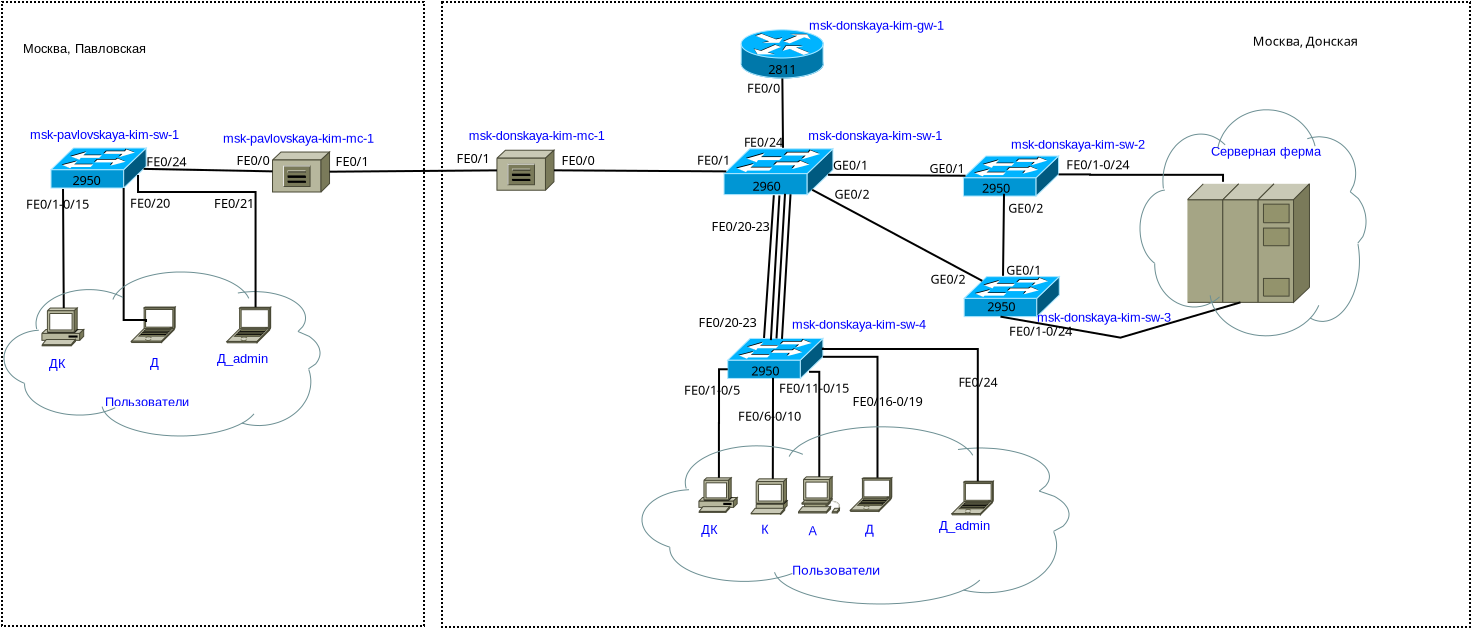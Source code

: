 <?xml version="1.0" encoding="UTF-8"?>
<dia:diagram xmlns:dia="http://www.lysator.liu.se/~alla/dia/">
  <dia:layer name="Background" visible="true" active="true">
    <dia:object type="Cisco - Workgroup switch" version="1" id="O0">
      <dia:attribute name="obj_pos">
        <dia:point val="3.85,7.85"/>
      </dia:attribute>
      <dia:attribute name="obj_bb">
        <dia:rectangle val="3.849,7.849;8.608,9.851"/>
      </dia:attribute>
      <dia:attribute name="meta">
        <dia:composite type="dict"/>
      </dia:attribute>
      <dia:attribute name="elem_corner">
        <dia:point val="3.85,7.85"/>
      </dia:attribute>
      <dia:attribute name="elem_width">
        <dia:real val="4.757"/>
      </dia:attribute>
      <dia:attribute name="elem_height">
        <dia:real val="2"/>
      </dia:attribute>
      <dia:attribute name="line_width">
        <dia:real val="0.1"/>
      </dia:attribute>
      <dia:attribute name="line_colour">
        <dia:color val="#000000"/>
      </dia:attribute>
      <dia:attribute name="fill_colour">
        <dia:color val="#ffffff"/>
      </dia:attribute>
      <dia:attribute name="show_background">
        <dia:boolean val="true"/>
      </dia:attribute>
      <dia:attribute name="line_style">
        <dia:enum val="0"/>
        <dia:real val="1"/>
      </dia:attribute>
      <dia:attribute name="flip_horizontal">
        <dia:boolean val="false"/>
      </dia:attribute>
      <dia:attribute name="flip_vertical">
        <dia:boolean val="false"/>
      </dia:attribute>
      <dia:attribute name="subscale">
        <dia:real val="1"/>
      </dia:attribute>
    </dia:object>
    <dia:object type="Standard - Text" version="1" id="O1">
      <dia:attribute name="obj_pos">
        <dia:point val="4.928,9.7"/>
      </dia:attribute>
      <dia:attribute name="obj_bb">
        <dia:rectangle val="4.928,9.06;6.328,9.832"/>
      </dia:attribute>
      <dia:attribute name="text">
        <dia:composite type="text">
          <dia:attribute name="string">
            <dia:string>#2950#</dia:string>
          </dia:attribute>
          <dia:attribute name="font">
            <dia:font family="sans" style="0" name="Helvetica"/>
          </dia:attribute>
          <dia:attribute name="height">
            <dia:real val="0.8"/>
          </dia:attribute>
          <dia:attribute name="pos">
            <dia:point val="4.928,9.7"/>
          </dia:attribute>
          <dia:attribute name="color">
            <dia:color val="#000000"/>
          </dia:attribute>
          <dia:attribute name="alignment">
            <dia:enum val="0"/>
          </dia:attribute>
        </dia:composite>
      </dia:attribute>
      <dia:attribute name="valign">
        <dia:enum val="3"/>
      </dia:attribute>
    </dia:object>
    <dia:object type="Standard - Text" version="1" id="O2">
      <dia:attribute name="obj_pos">
        <dia:point val="2.8,7.4"/>
      </dia:attribute>
      <dia:attribute name="obj_bb">
        <dia:rectangle val="2.8,6.82;10.473,7.535"/>
      </dia:attribute>
      <dia:attribute name="text">
        <dia:composite type="text">
          <dia:attribute name="string">
            <dia:string>#msk-pavlovskaya-kim-sw-1#</dia:string>
          </dia:attribute>
          <dia:attribute name="font">
            <dia:font family="Arial" style="0" name="Helvetica"/>
          </dia:attribute>
          <dia:attribute name="height">
            <dia:real val="0.8"/>
          </dia:attribute>
          <dia:attribute name="pos">
            <dia:point val="2.8,7.4"/>
          </dia:attribute>
          <dia:attribute name="color">
            <dia:color val="#0000ff"/>
          </dia:attribute>
          <dia:attribute name="alignment">
            <dia:enum val="0"/>
          </dia:attribute>
        </dia:composite>
      </dia:attribute>
      <dia:attribute name="valign">
        <dia:enum val="3"/>
      </dia:attribute>
    </dia:object>
    <dia:object type="Standard - Text" version="1" id="O3">
      <dia:attribute name="obj_pos">
        <dia:point val="2.45,3.1"/>
      </dia:attribute>
      <dia:attribute name="obj_bb">
        <dia:rectangle val="2.45,2.52;8.512,3.235"/>
      </dia:attribute>
      <dia:attribute name="text">
        <dia:composite type="text">
          <dia:attribute name="string">
            <dia:string>#Москва, Павловская#</dia:string>
          </dia:attribute>
          <dia:attribute name="font">
            <dia:font family="Arial" style="0" name="Helvetica"/>
          </dia:attribute>
          <dia:attribute name="height">
            <dia:real val="0.8"/>
          </dia:attribute>
          <dia:attribute name="pos">
            <dia:point val="2.45,3.1"/>
          </dia:attribute>
          <dia:attribute name="color">
            <dia:color val="#000000"/>
          </dia:attribute>
          <dia:attribute name="alignment">
            <dia:enum val="0"/>
          </dia:attribute>
        </dia:composite>
      </dia:attribute>
      <dia:attribute name="valign">
        <dia:enum val="3"/>
      </dia:attribute>
    </dia:object>
    <dia:object type="Cisco - PC" version="1" id="O4">
      <dia:attribute name="obj_pos">
        <dia:point val="3.395,15.85"/>
      </dia:attribute>
      <dia:attribute name="obj_bb">
        <dia:rectangle val="3.394,15.849;5.485,17.742"/>
      </dia:attribute>
      <dia:attribute name="meta">
        <dia:composite type="dict"/>
      </dia:attribute>
      <dia:attribute name="elem_corner">
        <dia:point val="3.395,15.85"/>
      </dia:attribute>
      <dia:attribute name="elem_width">
        <dia:real val="2.089"/>
      </dia:attribute>
      <dia:attribute name="elem_height">
        <dia:real val="1.891"/>
      </dia:attribute>
      <dia:attribute name="line_width">
        <dia:real val="0.1"/>
      </dia:attribute>
      <dia:attribute name="line_colour">
        <dia:color val="#000000"/>
      </dia:attribute>
      <dia:attribute name="fill_colour">
        <dia:color val="#ffffff"/>
      </dia:attribute>
      <dia:attribute name="show_background">
        <dia:boolean val="true"/>
      </dia:attribute>
      <dia:attribute name="line_style">
        <dia:enum val="0"/>
        <dia:real val="1"/>
      </dia:attribute>
      <dia:attribute name="flip_horizontal">
        <dia:boolean val="false"/>
      </dia:attribute>
      <dia:attribute name="flip_vertical">
        <dia:boolean val="false"/>
      </dia:attribute>
      <dia:attribute name="subscale">
        <dia:real val="1"/>
      </dia:attribute>
    </dia:object>
    <dia:object type="Cisco - Laptop" version="1" id="O5">
      <dia:attribute name="obj_pos">
        <dia:point val="7.87,15.8"/>
      </dia:attribute>
      <dia:attribute name="obj_bb">
        <dia:rectangle val="7.868,15.799;10.057,17.577"/>
      </dia:attribute>
      <dia:attribute name="meta">
        <dia:composite type="dict"/>
      </dia:attribute>
      <dia:attribute name="elem_corner">
        <dia:point val="7.87,15.8"/>
      </dia:attribute>
      <dia:attribute name="elem_width">
        <dia:real val="2.186"/>
      </dia:attribute>
      <dia:attribute name="elem_height">
        <dia:real val="1.777"/>
      </dia:attribute>
      <dia:attribute name="line_width">
        <dia:real val="0.1"/>
      </dia:attribute>
      <dia:attribute name="line_colour">
        <dia:color val="#000000"/>
      </dia:attribute>
      <dia:attribute name="fill_colour">
        <dia:color val="#000000"/>
      </dia:attribute>
      <dia:attribute name="show_background">
        <dia:boolean val="true"/>
      </dia:attribute>
      <dia:attribute name="line_style">
        <dia:enum val="0"/>
        <dia:real val="1"/>
      </dia:attribute>
      <dia:attribute name="flip_horizontal">
        <dia:boolean val="false"/>
      </dia:attribute>
      <dia:attribute name="flip_vertical">
        <dia:boolean val="false"/>
      </dia:attribute>
      <dia:attribute name="subscale">
        <dia:real val="1"/>
      </dia:attribute>
    </dia:object>
    <dia:object type="Standard - Line" version="0" id="O6">
      <dia:attribute name="obj_pos">
        <dia:point val="4.45,9.9"/>
      </dia:attribute>
      <dia:attribute name="obj_bb">
        <dia:rectangle val="4.4,9.85;4.538,15.9"/>
      </dia:attribute>
      <dia:attribute name="conn_endpoints">
        <dia:point val="4.45,9.9"/>
        <dia:point val="4.487,15.85"/>
      </dia:attribute>
      <dia:attribute name="numcp">
        <dia:int val="1"/>
      </dia:attribute>
      <dia:connections>
        <dia:connection handle="1" to="O4" connection="2"/>
      </dia:connections>
    </dia:object>
    <dia:object type="Standard - ZigZagLine" version="1" id="O7">
      <dia:attribute name="obj_pos">
        <dia:point val="7.482,9.85"/>
      </dia:attribute>
      <dia:attribute name="obj_bb">
        <dia:rectangle val="7.432,9.8;8.65,16.6"/>
      </dia:attribute>
      <dia:attribute name="orth_points">
        <dia:point val="7.482,9.85"/>
        <dia:point val="7.482,16.45"/>
        <dia:point val="8.6,16.45"/>
        <dia:point val="8.6,16.55"/>
      </dia:attribute>
      <dia:attribute name="orth_orient">
        <dia:enum val="1"/>
        <dia:enum val="0"/>
        <dia:enum val="1"/>
      </dia:attribute>
      <dia:attribute name="autorouting">
        <dia:boolean val="false"/>
      </dia:attribute>
      <dia:connections>
        <dia:connection handle="0" to="O0" connection="4"/>
      </dia:connections>
    </dia:object>
    <dia:object type="Standard - Text" version="1" id="O8">
      <dia:attribute name="obj_pos">
        <dia:point val="3.75,18.85"/>
      </dia:attribute>
      <dia:attribute name="obj_bb">
        <dia:rectangle val="3.75,18.27;4.56,18.985"/>
      </dia:attribute>
      <dia:attribute name="text">
        <dia:composite type="text">
          <dia:attribute name="string">
            <dia:string>#ДК#</dia:string>
          </dia:attribute>
          <dia:attribute name="font">
            <dia:font family="Arial" style="0" name="Helvetica"/>
          </dia:attribute>
          <dia:attribute name="height">
            <dia:real val="0.8"/>
          </dia:attribute>
          <dia:attribute name="pos">
            <dia:point val="3.75,18.85"/>
          </dia:attribute>
          <dia:attribute name="color">
            <dia:color val="#0000ff"/>
          </dia:attribute>
          <dia:attribute name="alignment">
            <dia:enum val="0"/>
          </dia:attribute>
        </dia:composite>
      </dia:attribute>
      <dia:attribute name="valign">
        <dia:enum val="3"/>
      </dia:attribute>
    </dia:object>
    <dia:object type="Standard - Text" version="1" id="O9">
      <dia:attribute name="obj_pos">
        <dia:point val="8.8,18.8"/>
      </dia:attribute>
      <dia:attribute name="obj_bb">
        <dia:rectangle val="8.8,18.215;9.238,18.938"/>
      </dia:attribute>
      <dia:attribute name="text">
        <dia:composite type="text">
          <dia:attribute name="string">
            <dia:string>#Д#</dia:string>
          </dia:attribute>
          <dia:attribute name="font">
            <dia:font family="Arial" style="0" name="Helvetica"/>
          </dia:attribute>
          <dia:attribute name="height">
            <dia:real val="0.811"/>
          </dia:attribute>
          <dia:attribute name="pos">
            <dia:point val="8.8,18.8"/>
          </dia:attribute>
          <dia:attribute name="color">
            <dia:color val="#0000ff"/>
          </dia:attribute>
          <dia:attribute name="alignment">
            <dia:enum val="0"/>
          </dia:attribute>
        </dia:composite>
      </dia:attribute>
      <dia:attribute name="valign">
        <dia:enum val="3"/>
      </dia:attribute>
    </dia:object>
    <dia:object type="Cisco - Cloud White" version="1" id="O10">
      <dia:attribute name="obj_pos">
        <dia:point val="1.5,14.05"/>
      </dia:attribute>
      <dia:attribute name="obj_bb">
        <dia:rectangle val="1.5,14.05;17.3,22.25"/>
      </dia:attribute>
      <dia:attribute name="meta">
        <dia:composite type="dict"/>
      </dia:attribute>
      <dia:attribute name="elem_corner">
        <dia:point val="1.5,14.05"/>
      </dia:attribute>
      <dia:attribute name="elem_width">
        <dia:real val="15.8"/>
      </dia:attribute>
      <dia:attribute name="elem_height">
        <dia:real val="8.2"/>
      </dia:attribute>
      <dia:attribute name="line_width">
        <dia:real val="0.1"/>
      </dia:attribute>
      <dia:attribute name="line_colour">
        <dia:color val="#000000"/>
      </dia:attribute>
      <dia:attribute name="fill_colour">
        <dia:color val="#000000"/>
      </dia:attribute>
      <dia:attribute name="show_background">
        <dia:boolean val="false"/>
      </dia:attribute>
      <dia:attribute name="line_style">
        <dia:enum val="0"/>
        <dia:real val="1"/>
      </dia:attribute>
      <dia:attribute name="flip_horizontal">
        <dia:boolean val="false"/>
      </dia:attribute>
      <dia:attribute name="flip_vertical">
        <dia:boolean val="false"/>
      </dia:attribute>
      <dia:attribute name="subscale">
        <dia:real val="1"/>
      </dia:attribute>
    </dia:object>
    <dia:object type="Standard - Text" version="1" id="O11">
      <dia:attribute name="obj_pos">
        <dia:point val="6.55,20.771"/>
      </dia:attribute>
      <dia:attribute name="obj_bb">
        <dia:rectangle val="6.55,20.191;10.79,20.906"/>
      </dia:attribute>
      <dia:attribute name="text">
        <dia:composite type="text">
          <dia:attribute name="string">
            <dia:string>#Пользователи#</dia:string>
          </dia:attribute>
          <dia:attribute name="font">
            <dia:font family="Arial" style="0" name="Helvetica"/>
          </dia:attribute>
          <dia:attribute name="height">
            <dia:real val="0.8"/>
          </dia:attribute>
          <dia:attribute name="pos">
            <dia:point val="6.55,20.771"/>
          </dia:attribute>
          <dia:attribute name="color">
            <dia:color val="#0000ff"/>
          </dia:attribute>
          <dia:attribute name="alignment">
            <dia:enum val="0"/>
          </dia:attribute>
        </dia:composite>
      </dia:attribute>
      <dia:attribute name="valign">
        <dia:enum val="3"/>
      </dia:attribute>
    </dia:object>
    <dia:object type="Standard - Text" version="1" id="O12">
      <dia:attribute name="obj_pos">
        <dia:point val="2.6,10.89"/>
      </dia:attribute>
      <dia:attribute name="obj_bb">
        <dia:rectangle val="2.6,10.251;5.768,11.023"/>
      </dia:attribute>
      <dia:attribute name="text">
        <dia:composite type="text">
          <dia:attribute name="string">
            <dia:string>#FE0/1-0/15#</dia:string>
          </dia:attribute>
          <dia:attribute name="font">
            <dia:font family="sans" style="0" name="Helvetica"/>
          </dia:attribute>
          <dia:attribute name="height">
            <dia:real val="0.8"/>
          </dia:attribute>
          <dia:attribute name="pos">
            <dia:point val="2.6,10.89"/>
          </dia:attribute>
          <dia:attribute name="color">
            <dia:color val="#000000"/>
          </dia:attribute>
          <dia:attribute name="alignment">
            <dia:enum val="0"/>
          </dia:attribute>
        </dia:composite>
      </dia:attribute>
      <dia:attribute name="valign">
        <dia:enum val="3"/>
      </dia:attribute>
    </dia:object>
    <dia:object type="Standard - Text" version="1" id="O13">
      <dia:attribute name="obj_pos">
        <dia:point val="7.8,10.841"/>
      </dia:attribute>
      <dia:attribute name="obj_bb">
        <dia:rectangle val="7.8,10.2;9.79,10.973"/>
      </dia:attribute>
      <dia:attribute name="text">
        <dia:composite type="text">
          <dia:attribute name="string">
            <dia:string>#FE0/20#</dia:string>
          </dia:attribute>
          <dia:attribute name="font">
            <dia:font family="sans" style="0" name="Helvetica"/>
          </dia:attribute>
          <dia:attribute name="height">
            <dia:real val="0.8"/>
          </dia:attribute>
          <dia:attribute name="pos">
            <dia:point val="7.8,10.841"/>
          </dia:attribute>
          <dia:attribute name="color">
            <dia:color val="#000000"/>
          </dia:attribute>
          <dia:attribute name="alignment">
            <dia:enum val="0"/>
          </dia:attribute>
        </dia:composite>
      </dia:attribute>
      <dia:attribute name="valign">
        <dia:enum val="3"/>
      </dia:attribute>
    </dia:object>
    <dia:object type="Cisco - Router" version="1" id="O14">
      <dia:attribute name="obj_pos">
        <dia:point val="38.356,1.941"/>
      </dia:attribute>
      <dia:attribute name="obj_bb">
        <dia:rectangle val="38.356,1.94;42.478,4.375"/>
      </dia:attribute>
      <dia:attribute name="meta">
        <dia:composite type="dict"/>
      </dia:attribute>
      <dia:attribute name="elem_corner">
        <dia:point val="38.356,1.941"/>
      </dia:attribute>
      <dia:attribute name="elem_width">
        <dia:real val="4.121"/>
      </dia:attribute>
      <dia:attribute name="elem_height">
        <dia:real val="2.434"/>
      </dia:attribute>
      <dia:attribute name="line_width">
        <dia:real val="0.1"/>
      </dia:attribute>
      <dia:attribute name="line_colour">
        <dia:color val="#000000"/>
      </dia:attribute>
      <dia:attribute name="fill_colour">
        <dia:color val="#ffffff"/>
      </dia:attribute>
      <dia:attribute name="show_background">
        <dia:boolean val="true"/>
      </dia:attribute>
      <dia:attribute name="line_style">
        <dia:enum val="0"/>
        <dia:real val="1"/>
      </dia:attribute>
      <dia:attribute name="flip_horizontal">
        <dia:boolean val="false"/>
      </dia:attribute>
      <dia:attribute name="flip_vertical">
        <dia:boolean val="false"/>
      </dia:attribute>
      <dia:attribute name="subscale">
        <dia:real val="1"/>
      </dia:attribute>
    </dia:object>
    <dia:object type="Cisco - Workgroup switch" version="1" id="O15">
      <dia:attribute name="obj_pos">
        <dia:point val="37.5,7.891"/>
      </dia:attribute>
      <dia:attribute name="obj_bb">
        <dia:rectangle val="37.499,7.889;42.946,10.181"/>
      </dia:attribute>
      <dia:attribute name="meta">
        <dia:composite type="dict"/>
      </dia:attribute>
      <dia:attribute name="elem_corner">
        <dia:point val="37.5,7.891"/>
      </dia:attribute>
      <dia:attribute name="elem_width">
        <dia:real val="5.445"/>
      </dia:attribute>
      <dia:attribute name="elem_height">
        <dia:real val="2.289"/>
      </dia:attribute>
      <dia:attribute name="line_width">
        <dia:real val="0.1"/>
      </dia:attribute>
      <dia:attribute name="line_colour">
        <dia:color val="#000000"/>
      </dia:attribute>
      <dia:attribute name="fill_colour">
        <dia:color val="#ffffff"/>
      </dia:attribute>
      <dia:attribute name="show_background">
        <dia:boolean val="true"/>
      </dia:attribute>
      <dia:attribute name="line_style">
        <dia:enum val="0"/>
        <dia:real val="1"/>
      </dia:attribute>
      <dia:attribute name="flip_horizontal">
        <dia:boolean val="false"/>
      </dia:attribute>
      <dia:attribute name="flip_vertical">
        <dia:boolean val="false"/>
      </dia:attribute>
      <dia:attribute name="subscale">
        <dia:real val="1"/>
      </dia:attribute>
    </dia:object>
    <dia:object type="Cisco - Workgroup switch" version="1" id="O16">
      <dia:attribute name="obj_pos">
        <dia:point val="37.686,17.372"/>
      </dia:attribute>
      <dia:attribute name="obj_bb">
        <dia:rectangle val="37.685,17.37;42.444,19.373"/>
      </dia:attribute>
      <dia:attribute name="meta">
        <dia:composite type="dict"/>
      </dia:attribute>
      <dia:attribute name="elem_corner">
        <dia:point val="37.686,17.372"/>
      </dia:attribute>
      <dia:attribute name="elem_width">
        <dia:real val="4.757"/>
      </dia:attribute>
      <dia:attribute name="elem_height">
        <dia:real val="2"/>
      </dia:attribute>
      <dia:attribute name="line_width">
        <dia:real val="0.1"/>
      </dia:attribute>
      <dia:attribute name="line_colour">
        <dia:color val="#000000"/>
      </dia:attribute>
      <dia:attribute name="fill_colour">
        <dia:color val="#ffffff"/>
      </dia:attribute>
      <dia:attribute name="show_background">
        <dia:boolean val="true"/>
      </dia:attribute>
      <dia:attribute name="line_style">
        <dia:enum val="0"/>
        <dia:real val="1"/>
      </dia:attribute>
      <dia:attribute name="flip_horizontal">
        <dia:boolean val="false"/>
      </dia:attribute>
      <dia:attribute name="flip_vertical">
        <dia:boolean val="false"/>
      </dia:attribute>
      <dia:attribute name="subscale">
        <dia:real val="1"/>
      </dia:attribute>
    </dia:object>
    <dia:object type="Cisco - Workgroup switch" version="1" id="O17">
      <dia:attribute name="obj_pos">
        <dia:point val="49.471,8.252"/>
      </dia:attribute>
      <dia:attribute name="obj_bb">
        <dia:rectangle val="49.47,8.251;54.23,10.253"/>
      </dia:attribute>
      <dia:attribute name="meta">
        <dia:composite type="dict"/>
      </dia:attribute>
      <dia:attribute name="elem_corner">
        <dia:point val="49.471,8.252"/>
      </dia:attribute>
      <dia:attribute name="elem_width">
        <dia:real val="4.757"/>
      </dia:attribute>
      <dia:attribute name="elem_height">
        <dia:real val="2"/>
      </dia:attribute>
      <dia:attribute name="line_width">
        <dia:real val="0.1"/>
      </dia:attribute>
      <dia:attribute name="line_colour">
        <dia:color val="#000000"/>
      </dia:attribute>
      <dia:attribute name="fill_colour">
        <dia:color val="#ffffff"/>
      </dia:attribute>
      <dia:attribute name="show_background">
        <dia:boolean val="true"/>
      </dia:attribute>
      <dia:attribute name="line_style">
        <dia:enum val="0"/>
        <dia:real val="1"/>
      </dia:attribute>
      <dia:attribute name="flip_horizontal">
        <dia:boolean val="false"/>
      </dia:attribute>
      <dia:attribute name="flip_vertical">
        <dia:boolean val="false"/>
      </dia:attribute>
      <dia:attribute name="subscale">
        <dia:real val="1"/>
      </dia:attribute>
    </dia:object>
    <dia:object type="Cisco - Workgroup switch" version="1" id="O18">
      <dia:attribute name="obj_pos">
        <dia:point val="49.506,14.282"/>
      </dia:attribute>
      <dia:attribute name="obj_bb">
        <dia:rectangle val="49.505,14.28;54.264,16.283"/>
      </dia:attribute>
      <dia:attribute name="meta">
        <dia:composite type="dict"/>
      </dia:attribute>
      <dia:attribute name="elem_corner">
        <dia:point val="49.506,14.282"/>
      </dia:attribute>
      <dia:attribute name="elem_width">
        <dia:real val="4.757"/>
      </dia:attribute>
      <dia:attribute name="elem_height">
        <dia:real val="2"/>
      </dia:attribute>
      <dia:attribute name="line_width">
        <dia:real val="0.1"/>
      </dia:attribute>
      <dia:attribute name="line_colour">
        <dia:color val="#000000"/>
      </dia:attribute>
      <dia:attribute name="fill_colour">
        <dia:color val="#ffffff"/>
      </dia:attribute>
      <dia:attribute name="show_background">
        <dia:boolean val="true"/>
      </dia:attribute>
      <dia:attribute name="line_style">
        <dia:enum val="0"/>
        <dia:real val="1"/>
      </dia:attribute>
      <dia:attribute name="flip_horizontal">
        <dia:boolean val="false"/>
      </dia:attribute>
      <dia:attribute name="flip_vertical">
        <dia:boolean val="false"/>
      </dia:attribute>
      <dia:attribute name="subscale">
        <dia:real val="1"/>
      </dia:attribute>
    </dia:object>
    <dia:object type="Cisco - PC" version="1" id="O19">
      <dia:attribute name="obj_pos">
        <dia:point val="36.245,24.34"/>
      </dia:attribute>
      <dia:attribute name="obj_bb">
        <dia:rectangle val="36.243,24.339;38.158,26.072"/>
      </dia:attribute>
      <dia:attribute name="meta">
        <dia:composite type="dict"/>
      </dia:attribute>
      <dia:attribute name="elem_corner">
        <dia:point val="36.245,24.34"/>
      </dia:attribute>
      <dia:attribute name="elem_width">
        <dia:real val="1.912"/>
      </dia:attribute>
      <dia:attribute name="elem_height">
        <dia:real val="1.73"/>
      </dia:attribute>
      <dia:attribute name="line_width">
        <dia:real val="0.1"/>
      </dia:attribute>
      <dia:attribute name="line_colour">
        <dia:color val="#000000"/>
      </dia:attribute>
      <dia:attribute name="fill_colour">
        <dia:color val="#ffffff"/>
      </dia:attribute>
      <dia:attribute name="show_background">
        <dia:boolean val="true"/>
      </dia:attribute>
      <dia:attribute name="line_style">
        <dia:enum val="0"/>
        <dia:real val="1"/>
      </dia:attribute>
      <dia:attribute name="flip_horizontal">
        <dia:boolean val="false"/>
      </dia:attribute>
      <dia:attribute name="flip_vertical">
        <dia:boolean val="false"/>
      </dia:attribute>
      <dia:attribute name="subscale">
        <dia:real val="1"/>
      </dia:attribute>
    </dia:object>
    <dia:object type="Cisco - Terminal" version="1" id="O20">
      <dia:attribute name="obj_pos">
        <dia:point val="38.839,24.39"/>
      </dia:attribute>
      <dia:attribute name="obj_bb">
        <dia:rectangle val="38.838,24.389;40.656,26.187"/>
      </dia:attribute>
      <dia:attribute name="meta">
        <dia:composite type="dict"/>
      </dia:attribute>
      <dia:attribute name="elem_corner">
        <dia:point val="38.839,24.39"/>
      </dia:attribute>
      <dia:attribute name="elem_width">
        <dia:real val="1.816"/>
      </dia:attribute>
      <dia:attribute name="elem_height">
        <dia:real val="1.796"/>
      </dia:attribute>
      <dia:attribute name="line_width">
        <dia:real val="0.1"/>
      </dia:attribute>
      <dia:attribute name="line_colour">
        <dia:color val="#000000"/>
      </dia:attribute>
      <dia:attribute name="fill_colour">
        <dia:color val="#ffffff"/>
      </dia:attribute>
      <dia:attribute name="show_background">
        <dia:boolean val="true"/>
      </dia:attribute>
      <dia:attribute name="line_style">
        <dia:enum val="0"/>
        <dia:real val="1"/>
      </dia:attribute>
      <dia:attribute name="flip_horizontal">
        <dia:boolean val="false"/>
      </dia:attribute>
      <dia:attribute name="flip_vertical">
        <dia:boolean val="false"/>
      </dia:attribute>
      <dia:attribute name="subscale">
        <dia:real val="1"/>
      </dia:attribute>
    </dia:object>
    <dia:object type="Cisco - SUN workstation" version="1" id="O21">
      <dia:attribute name="obj_pos">
        <dia:point val="41.224,24.291"/>
      </dia:attribute>
      <dia:attribute name="obj_bb">
        <dia:rectangle val="41.223,24.289;43.281,26.111"/>
      </dia:attribute>
      <dia:attribute name="meta">
        <dia:composite type="dict"/>
      </dia:attribute>
      <dia:attribute name="elem_corner">
        <dia:point val="41.224,24.291"/>
      </dia:attribute>
      <dia:attribute name="elem_width">
        <dia:real val="2.049"/>
      </dia:attribute>
      <dia:attribute name="elem_height">
        <dia:real val="1.819"/>
      </dia:attribute>
      <dia:attribute name="line_width">
        <dia:real val="0.1"/>
      </dia:attribute>
      <dia:attribute name="line_colour">
        <dia:color val="#000000"/>
      </dia:attribute>
      <dia:attribute name="fill_colour">
        <dia:color val="#ffffff"/>
      </dia:attribute>
      <dia:attribute name="show_background">
        <dia:boolean val="true"/>
      </dia:attribute>
      <dia:attribute name="line_style">
        <dia:enum val="0"/>
        <dia:real val="1"/>
      </dia:attribute>
      <dia:attribute name="flip_horizontal">
        <dia:boolean val="false"/>
      </dia:attribute>
      <dia:attribute name="flip_vertical">
        <dia:boolean val="false"/>
      </dia:attribute>
      <dia:attribute name="subscale">
        <dia:real val="1"/>
      </dia:attribute>
    </dia:object>
    <dia:object type="Cisco - Laptop" version="1" id="O22">
      <dia:attribute name="obj_pos">
        <dia:point val="43.819,24.34"/>
      </dia:attribute>
      <dia:attribute name="obj_bb">
        <dia:rectangle val="43.818,24.339;45.89,26.022"/>
      </dia:attribute>
      <dia:attribute name="meta">
        <dia:composite type="dict"/>
      </dia:attribute>
      <dia:attribute name="elem_corner">
        <dia:point val="43.819,24.34"/>
      </dia:attribute>
      <dia:attribute name="elem_width">
        <dia:real val="2.069"/>
      </dia:attribute>
      <dia:attribute name="elem_height">
        <dia:real val="1.681"/>
      </dia:attribute>
      <dia:attribute name="line_width">
        <dia:real val="0.1"/>
      </dia:attribute>
      <dia:attribute name="line_colour">
        <dia:color val="#000000"/>
      </dia:attribute>
      <dia:attribute name="fill_colour">
        <dia:color val="#ffffff"/>
      </dia:attribute>
      <dia:attribute name="show_background">
        <dia:boolean val="true"/>
      </dia:attribute>
      <dia:attribute name="line_style">
        <dia:enum val="0"/>
        <dia:real val="1"/>
      </dia:attribute>
      <dia:attribute name="flip_horizontal">
        <dia:boolean val="false"/>
      </dia:attribute>
      <dia:attribute name="flip_vertical">
        <dia:boolean val="false"/>
      </dia:attribute>
      <dia:attribute name="subscale">
        <dia:real val="1"/>
      </dia:attribute>
    </dia:object>
    <dia:object type="Cisco - Front End Processor" version="1" id="O23">
      <dia:attribute name="obj_pos">
        <dia:point val="60.67,9.641"/>
      </dia:attribute>
      <dia:attribute name="obj_bb">
        <dia:rectangle val="60.667,9.637;66.776,15.571"/>
      </dia:attribute>
      <dia:attribute name="meta">
        <dia:composite type="dict"/>
      </dia:attribute>
      <dia:attribute name="elem_corner">
        <dia:point val="60.67,9.641"/>
      </dia:attribute>
      <dia:attribute name="elem_width">
        <dia:real val="6.102"/>
      </dia:attribute>
      <dia:attribute name="elem_height">
        <dia:real val="5.927"/>
      </dia:attribute>
      <dia:attribute name="line_width">
        <dia:real val="0.1"/>
      </dia:attribute>
      <dia:attribute name="line_colour">
        <dia:color val="#000000"/>
      </dia:attribute>
      <dia:attribute name="fill_colour">
        <dia:color val="#ffffff"/>
      </dia:attribute>
      <dia:attribute name="show_background">
        <dia:boolean val="true"/>
      </dia:attribute>
      <dia:attribute name="line_style">
        <dia:enum val="0"/>
        <dia:real val="1"/>
      </dia:attribute>
      <dia:attribute name="flip_horizontal">
        <dia:boolean val="false"/>
      </dia:attribute>
      <dia:attribute name="flip_vertical">
        <dia:boolean val="false"/>
      </dia:attribute>
      <dia:attribute name="subscale">
        <dia:real val="1"/>
      </dia:attribute>
    </dia:object>
    <dia:object type="Standard - Text" version="1" id="O24">
      <dia:attribute name="obj_pos">
        <dia:point val="39.716,4.156"/>
      </dia:attribute>
      <dia:attribute name="obj_bb">
        <dia:rectangle val="39.716,3.516;41.116,4.289"/>
      </dia:attribute>
      <dia:attribute name="text">
        <dia:composite type="text">
          <dia:attribute name="string">
            <dia:string>#2811#</dia:string>
          </dia:attribute>
          <dia:attribute name="font">
            <dia:font family="sans" style="0" name="Helvetica"/>
          </dia:attribute>
          <dia:attribute name="height">
            <dia:real val="0.8"/>
          </dia:attribute>
          <dia:attribute name="pos">
            <dia:point val="39.716,4.156"/>
          </dia:attribute>
          <dia:attribute name="color">
            <dia:color val="#000000"/>
          </dia:attribute>
          <dia:attribute name="alignment">
            <dia:enum val="0"/>
          </dia:attribute>
        </dia:composite>
      </dia:attribute>
      <dia:attribute name="valign">
        <dia:enum val="3"/>
      </dia:attribute>
    </dia:object>
    <dia:object type="Standard - Text" version="1" id="O25">
      <dia:attribute name="obj_pos">
        <dia:point val="38.922,9.985"/>
      </dia:attribute>
      <dia:attribute name="obj_bb">
        <dia:rectangle val="38.922,9.345;40.322,10.118"/>
      </dia:attribute>
      <dia:attribute name="text">
        <dia:composite type="text">
          <dia:attribute name="string">
            <dia:string>#2960#</dia:string>
          </dia:attribute>
          <dia:attribute name="font">
            <dia:font family="sans" style="0" name="Helvetica"/>
          </dia:attribute>
          <dia:attribute name="height">
            <dia:real val="0.8"/>
          </dia:attribute>
          <dia:attribute name="pos">
            <dia:point val="38.922,9.985"/>
          </dia:attribute>
          <dia:attribute name="color">
            <dia:color val="#000000"/>
          </dia:attribute>
          <dia:attribute name="alignment">
            <dia:enum val="0"/>
          </dia:attribute>
        </dia:composite>
      </dia:attribute>
      <dia:attribute name="valign">
        <dia:enum val="3"/>
      </dia:attribute>
    </dia:object>
    <dia:object type="Standard - Text" version="1" id="O26">
      <dia:attribute name="obj_pos">
        <dia:point val="38.864,19.222"/>
      </dia:attribute>
      <dia:attribute name="obj_bb">
        <dia:rectangle val="38.864,18.582;40.264,19.354"/>
      </dia:attribute>
      <dia:attribute name="text">
        <dia:composite type="text">
          <dia:attribute name="string">
            <dia:string>#2950#</dia:string>
          </dia:attribute>
          <dia:attribute name="font">
            <dia:font family="sans" style="0" name="Helvetica"/>
          </dia:attribute>
          <dia:attribute name="height">
            <dia:real val="0.8"/>
          </dia:attribute>
          <dia:attribute name="pos">
            <dia:point val="38.864,19.222"/>
          </dia:attribute>
          <dia:attribute name="color">
            <dia:color val="#000000"/>
          </dia:attribute>
          <dia:attribute name="alignment">
            <dia:enum val="0"/>
          </dia:attribute>
        </dia:composite>
      </dia:attribute>
      <dia:attribute name="valign">
        <dia:enum val="3"/>
      </dia:attribute>
    </dia:object>
    <dia:object type="Standard - Text" version="1" id="O27">
      <dia:attribute name="obj_pos">
        <dia:point val="50.4,10.091"/>
      </dia:attribute>
      <dia:attribute name="obj_bb">
        <dia:rectangle val="50.4,9.45;51.8,10.223"/>
      </dia:attribute>
      <dia:attribute name="text">
        <dia:composite type="text">
          <dia:attribute name="string">
            <dia:string>#2950#</dia:string>
          </dia:attribute>
          <dia:attribute name="font">
            <dia:font family="sans" style="0" name="Helvetica"/>
          </dia:attribute>
          <dia:attribute name="height">
            <dia:real val="0.8"/>
          </dia:attribute>
          <dia:attribute name="pos">
            <dia:point val="50.4,10.091"/>
          </dia:attribute>
          <dia:attribute name="color">
            <dia:color val="#000000"/>
          </dia:attribute>
          <dia:attribute name="alignment">
            <dia:enum val="0"/>
          </dia:attribute>
        </dia:composite>
      </dia:attribute>
      <dia:attribute name="valign">
        <dia:enum val="3"/>
      </dia:attribute>
    </dia:object>
    <dia:object type="Standard - Text" version="1" id="O28">
      <dia:attribute name="obj_pos">
        <dia:point val="50.66,16.011"/>
      </dia:attribute>
      <dia:attribute name="obj_bb">
        <dia:rectangle val="50.66,15.37;52.06,16.143"/>
      </dia:attribute>
      <dia:attribute name="text">
        <dia:composite type="text">
          <dia:attribute name="string">
            <dia:string>#2950#</dia:string>
          </dia:attribute>
          <dia:attribute name="font">
            <dia:font family="sans" style="0" name="Helvetica"/>
          </dia:attribute>
          <dia:attribute name="height">
            <dia:real val="0.8"/>
          </dia:attribute>
          <dia:attribute name="pos">
            <dia:point val="50.66,16.011"/>
          </dia:attribute>
          <dia:attribute name="color">
            <dia:color val="#000000"/>
          </dia:attribute>
          <dia:attribute name="alignment">
            <dia:enum val="0"/>
          </dia:attribute>
        </dia:composite>
      </dia:attribute>
      <dia:attribute name="valign">
        <dia:enum val="3"/>
      </dia:attribute>
    </dia:object>
    <dia:object type="Standard - Text" version="1" id="O29">
      <dia:attribute name="obj_pos">
        <dia:point val="36.36,27.151"/>
      </dia:attribute>
      <dia:attribute name="obj_bb">
        <dia:rectangle val="36.36,26.588;37.16,27.285"/>
      </dia:attribute>
      <dia:attribute name="text">
        <dia:composite type="text">
          <dia:attribute name="string">
            <dia:string>#ДК#</dia:string>
          </dia:attribute>
          <dia:attribute name="font">
            <dia:font family="Arial" style="0" name="Helvetica"/>
          </dia:attribute>
          <dia:attribute name="height">
            <dia:real val="0.786"/>
          </dia:attribute>
          <dia:attribute name="pos">
            <dia:point val="36.36,27.151"/>
          </dia:attribute>
          <dia:attribute name="color">
            <dia:color val="#0000ff"/>
          </dia:attribute>
          <dia:attribute name="alignment">
            <dia:enum val="0"/>
          </dia:attribute>
        </dia:composite>
      </dia:attribute>
      <dia:attribute name="valign">
        <dia:enum val="3"/>
      </dia:attribute>
    </dia:object>
    <dia:object type="Standard - Text" version="1" id="O30">
      <dia:attribute name="obj_pos">
        <dia:point val="44.55,27.14"/>
      </dia:attribute>
      <dia:attribute name="obj_bb">
        <dia:rectangle val="44.55,26.555;44.987,27.278"/>
      </dia:attribute>
      <dia:attribute name="text">
        <dia:composite type="text">
          <dia:attribute name="string">
            <dia:string>#Д#</dia:string>
          </dia:attribute>
          <dia:attribute name="font">
            <dia:font family="Arial" style="0" name="Helvetica"/>
          </dia:attribute>
          <dia:attribute name="height">
            <dia:real val="0.811"/>
          </dia:attribute>
          <dia:attribute name="pos">
            <dia:point val="44.55,27.14"/>
          </dia:attribute>
          <dia:attribute name="color">
            <dia:color val="#0000ff"/>
          </dia:attribute>
          <dia:attribute name="alignment">
            <dia:enum val="0"/>
          </dia:attribute>
        </dia:composite>
      </dia:attribute>
      <dia:attribute name="valign">
        <dia:enum val="3"/>
      </dia:attribute>
    </dia:object>
    <dia:object type="Standard - Line" version="0" id="O31">
      <dia:attribute name="obj_pos">
        <dia:point val="40.417,4.374"/>
      </dia:attribute>
      <dia:attribute name="obj_bb">
        <dia:rectangle val="40.366,4.324;40.501,7.891"/>
      </dia:attribute>
      <dia:attribute name="conn_endpoints">
        <dia:point val="40.417,4.374"/>
        <dia:point val="40.45,7.841"/>
      </dia:attribute>
      <dia:attribute name="numcp">
        <dia:int val="1"/>
      </dia:attribute>
      <dia:connections>
        <dia:connection handle="0" to="O14" connection="1"/>
      </dia:connections>
    </dia:object>
    <dia:object type="Standard - Line" version="0" id="O32">
      <dia:attribute name="obj_pos">
        <dia:point val="40.55,10.14"/>
      </dia:attribute>
      <dia:attribute name="obj_bb">
        <dia:rectangle val="40.07,10.088;40.603,17.426"/>
      </dia:attribute>
      <dia:attribute name="conn_endpoints">
        <dia:point val="40.55,10.14"/>
        <dia:point val="40.123,17.373"/>
      </dia:attribute>
      <dia:attribute name="numcp">
        <dia:int val="1"/>
      </dia:attribute>
      <dia:connections>
        <dia:connection handle="1" to="O16" connection="10"/>
      </dia:connections>
    </dia:object>
    <dia:object type="Standard - Line" version="0" id="O33">
      <dia:attribute name="obj_pos">
        <dia:point val="42.7,9.191"/>
      </dia:attribute>
      <dia:attribute name="obj_bb">
        <dia:rectangle val="42.65,9.14;49.626,9.287"/>
      </dia:attribute>
      <dia:attribute name="conn_endpoints">
        <dia:point val="42.7,9.191"/>
        <dia:point val="49.575,9.237"/>
      </dia:attribute>
      <dia:attribute name="numcp">
        <dia:int val="1"/>
      </dia:attribute>
      <dia:connections>
        <dia:connection handle="1" to="O17" connection="10"/>
      </dia:connections>
    </dia:object>
    <dia:object type="Standard - Line" version="0" id="O34">
      <dia:attribute name="obj_pos">
        <dia:point val="51.5,10.14"/>
      </dia:attribute>
      <dia:attribute name="obj_bb">
        <dia:rectangle val="51.399,10.09;51.551,14.291"/>
      </dia:attribute>
      <dia:attribute name="conn_endpoints">
        <dia:point val="51.5,10.14"/>
        <dia:point val="51.45,14.241"/>
      </dia:attribute>
      <dia:attribute name="numcp">
        <dia:int val="1"/>
      </dia:attribute>
    </dia:object>
    <dia:object type="Standard - Line" version="0" id="O35">
      <dia:attribute name="obj_pos">
        <dia:point val="39.95,19.34"/>
      </dia:attribute>
      <dia:attribute name="obj_bb">
        <dia:rectangle val="39.89,19.29;40.0,24.441"/>
      </dia:attribute>
      <dia:attribute name="conn_endpoints">
        <dia:point val="39.95,19.34"/>
        <dia:point val="39.94,24.39"/>
      </dia:attribute>
      <dia:attribute name="numcp">
        <dia:int val="1"/>
      </dia:attribute>
      <dia:connections>
        <dia:connection handle="1" to="O20" connection="2"/>
      </dia:connections>
    </dia:object>
    <dia:object type="Standard - Text" version="1" id="O36">
      <dia:attribute name="obj_pos">
        <dia:point val="39.36,27.133"/>
      </dia:attribute>
      <dia:attribute name="obj_bb">
        <dia:rectangle val="39.36,26.57;39.727,27.268"/>
      </dia:attribute>
      <dia:attribute name="text">
        <dia:composite type="text">
          <dia:attribute name="string">
            <dia:string>#К#</dia:string>
          </dia:attribute>
          <dia:attribute name="font">
            <dia:font family="Arial" style="0" name="Helvetica"/>
          </dia:attribute>
          <dia:attribute name="height">
            <dia:real val="0.786"/>
          </dia:attribute>
          <dia:attribute name="pos">
            <dia:point val="39.36,27.133"/>
          </dia:attribute>
          <dia:attribute name="color">
            <dia:color val="#0000ff"/>
          </dia:attribute>
          <dia:attribute name="alignment">
            <dia:enum val="0"/>
          </dia:attribute>
        </dia:composite>
      </dia:attribute>
      <dia:attribute name="valign">
        <dia:enum val="3"/>
      </dia:attribute>
    </dia:object>
    <dia:object type="Standard - Text" version="1" id="O37">
      <dia:attribute name="obj_pos">
        <dia:point val="41.72,27.213"/>
      </dia:attribute>
      <dia:attribute name="obj_bb">
        <dia:rectangle val="41.72,26.651;42.148,27.348"/>
      </dia:attribute>
      <dia:attribute name="text">
        <dia:composite type="text">
          <dia:attribute name="string">
            <dia:string>#А#</dia:string>
          </dia:attribute>
          <dia:attribute name="font">
            <dia:font family="Arial" style="0" name="Helvetica"/>
          </dia:attribute>
          <dia:attribute name="height">
            <dia:real val="0.786"/>
          </dia:attribute>
          <dia:attribute name="pos">
            <dia:point val="41.72,27.213"/>
          </dia:attribute>
          <dia:attribute name="color">
            <dia:color val="#0000ff"/>
          </dia:attribute>
          <dia:attribute name="alignment">
            <dia:enum val="0"/>
          </dia:attribute>
        </dia:composite>
      </dia:attribute>
      <dia:attribute name="valign">
        <dia:enum val="3"/>
      </dia:attribute>
    </dia:object>
    <dia:object type="Standard - ZigZagLine" version="1" id="O38">
      <dia:attribute name="obj_pos">
        <dia:point val="37.686,18.913"/>
      </dia:attribute>
      <dia:attribute name="obj_bb">
        <dia:rectangle val="37.194,18.863;37.736,24.39"/>
      </dia:attribute>
      <dia:attribute name="orth_points">
        <dia:point val="37.686,18.913"/>
        <dia:point val="37.25,18.913"/>
        <dia:point val="37.25,21.602"/>
        <dia:point val="37.245,21.602"/>
        <dia:point val="37.245,24.34"/>
      </dia:attribute>
      <dia:attribute name="orth_orient">
        <dia:enum val="0"/>
        <dia:enum val="1"/>
        <dia:enum val="0"/>
        <dia:enum val="1"/>
      </dia:attribute>
      <dia:attribute name="autorouting">
        <dia:boolean val="false"/>
      </dia:attribute>
      <dia:connections>
        <dia:connection handle="0" to="O16" connection="7"/>
        <dia:connection handle="1" to="O19" connection="2"/>
      </dia:connections>
    </dia:object>
    <dia:object type="Standard - ZigZagLine" version="1" id="O39">
      <dia:attribute name="obj_pos">
        <dia:point val="41.75,19.041"/>
      </dia:attribute>
      <dia:attribute name="obj_bb">
        <dia:rectangle val="41.75,18.991;42.313,24.34"/>
      </dia:attribute>
      <dia:attribute name="orth_points">
        <dia:point val="41.75,19.041"/>
        <dia:point val="41.75,19.041"/>
        <dia:point val="42.263,19.041"/>
        <dia:point val="42.263,24.291"/>
      </dia:attribute>
      <dia:attribute name="orth_orient">
        <dia:enum val="1"/>
        <dia:enum val="0"/>
        <dia:enum val="1"/>
      </dia:attribute>
      <dia:attribute name="autorouting">
        <dia:boolean val="false"/>
      </dia:attribute>
      <dia:connections>
        <dia:connection handle="1" to="O21" connection="2"/>
      </dia:connections>
    </dia:object>
    <dia:object type="Standard - ZigZagLine" version="1" id="O40">
      <dia:attribute name="obj_pos">
        <dia:point val="42.443,18.29"/>
      </dia:attribute>
      <dia:attribute name="obj_bb">
        <dia:rectangle val="42.393,18.24;45.224,24.39"/>
      </dia:attribute>
      <dia:attribute name="orth_points">
        <dia:point val="42.443,18.29"/>
        <dia:point val="45.174,18.29"/>
        <dia:point val="45.174,24.34"/>
      </dia:attribute>
      <dia:attribute name="orth_orient">
        <dia:enum val="0"/>
        <dia:enum val="1"/>
      </dia:attribute>
      <dia:attribute name="autorouting">
        <dia:boolean val="true"/>
      </dia:attribute>
      <dia:connections>
        <dia:connection handle="0" to="O16" connection="8"/>
        <dia:connection handle="1" to="O22" connection="2"/>
      </dia:connections>
    </dia:object>
    <dia:object type="Standard - ZigZagLine" version="1" id="O41">
      <dia:attribute name="obj_pos">
        <dia:point val="54.228,9.17"/>
      </dia:attribute>
      <dia:attribute name="obj_bb">
        <dia:rectangle val="54.178,9.12;62.5,9.591"/>
      </dia:attribute>
      <dia:attribute name="orth_points">
        <dia:point val="54.228,9.17"/>
        <dia:point val="55.8,9.17"/>
        <dia:point val="55.8,9.191"/>
        <dia:point val="62.45,9.191"/>
        <dia:point val="62.45,9.541"/>
      </dia:attribute>
      <dia:attribute name="orth_orient">
        <dia:enum val="0"/>
        <dia:enum val="1"/>
        <dia:enum val="0"/>
        <dia:enum val="1"/>
      </dia:attribute>
      <dia:attribute name="autorouting">
        <dia:boolean val="false"/>
      </dia:attribute>
      <dia:connections>
        <dia:connection handle="0" to="O17" connection="8"/>
      </dia:connections>
    </dia:object>
    <dia:object type="Standard - ZigZagLine" version="1" id="O42">
      <dia:attribute name="obj_pos">
        <dia:point val="51.322,16.282"/>
      </dia:attribute>
      <dia:attribute name="obj_bb">
        <dia:rectangle val="51.272,15.517;63.373,17.382"/>
      </dia:attribute>
      <dia:attribute name="orth_points">
        <dia:point val="51.322,16.282"/>
        <dia:point val="51.322,17.332"/>
        <dia:point val="63.323,17.332"/>
        <dia:point val="63.323,15.567"/>
      </dia:attribute>
      <dia:attribute name="orth_orient">
        <dia:enum val="1"/>
        <dia:enum val="0"/>
        <dia:enum val="1"/>
      </dia:attribute>
      <dia:attribute name="autorouting">
        <dia:boolean val="true"/>
      </dia:attribute>
      <dia:connections>
        <dia:connection handle="0" to="O18" connection="5"/>
        <dia:connection handle="1" to="O23" connection="5"/>
      </dia:connections>
    </dia:object>
    <dia:object type="Standard - Text" version="1" id="O43">
      <dia:attribute name="obj_pos">
        <dia:point val="36.15,8.691"/>
      </dia:attribute>
      <dia:attribute name="obj_bb">
        <dia:rectangle val="36.15,8.051;37.79,8.823"/>
      </dia:attribute>
      <dia:attribute name="text">
        <dia:composite type="text">
          <dia:attribute name="string">
            <dia:string>#FE0/1#</dia:string>
          </dia:attribute>
          <dia:attribute name="font">
            <dia:font family="sans" style="0" name="Helvetica"/>
          </dia:attribute>
          <dia:attribute name="height">
            <dia:real val="0.8"/>
          </dia:attribute>
          <dia:attribute name="pos">
            <dia:point val="36.15,8.691"/>
          </dia:attribute>
          <dia:attribute name="color">
            <dia:color val="#000000"/>
          </dia:attribute>
          <dia:attribute name="alignment">
            <dia:enum val="0"/>
          </dia:attribute>
        </dia:composite>
      </dia:attribute>
      <dia:attribute name="valign">
        <dia:enum val="3"/>
      </dia:attribute>
    </dia:object>
    <dia:object type="Standard - Text" version="1" id="O44">
      <dia:attribute name="obj_pos">
        <dia:point val="38.65,5.091"/>
      </dia:attribute>
      <dia:attribute name="obj_bb">
        <dia:rectangle val="38.65,4.451;40.29,5.223"/>
      </dia:attribute>
      <dia:attribute name="text">
        <dia:composite type="text">
          <dia:attribute name="string">
            <dia:string>#FE0/0#</dia:string>
          </dia:attribute>
          <dia:attribute name="font">
            <dia:font family="sans" style="0" name="Helvetica"/>
          </dia:attribute>
          <dia:attribute name="height">
            <dia:real val="0.8"/>
          </dia:attribute>
          <dia:attribute name="pos">
            <dia:point val="38.65,5.091"/>
          </dia:attribute>
          <dia:attribute name="color">
            <dia:color val="#000000"/>
          </dia:attribute>
          <dia:attribute name="alignment">
            <dia:enum val="0"/>
          </dia:attribute>
        </dia:composite>
      </dia:attribute>
      <dia:attribute name="valign">
        <dia:enum val="3"/>
      </dia:attribute>
    </dia:object>
    <dia:object type="Standard - Text" version="1" id="O45">
      <dia:attribute name="obj_pos">
        <dia:point val="38.5,7.791"/>
      </dia:attribute>
      <dia:attribute name="obj_bb">
        <dia:rectangle val="38.5,7.171;40.42,7.918"/>
      </dia:attribute>
      <dia:attribute name="text">
        <dia:composite type="text">
          <dia:attribute name="string">
            <dia:string>#FE0/24#</dia:string>
          </dia:attribute>
          <dia:attribute name="font">
            <dia:font family="sans" style="0" name="Helvetica"/>
          </dia:attribute>
          <dia:attribute name="height">
            <dia:real val="0.776"/>
          </dia:attribute>
          <dia:attribute name="pos">
            <dia:point val="38.5,7.791"/>
          </dia:attribute>
          <dia:attribute name="color">
            <dia:color val="#000000"/>
          </dia:attribute>
          <dia:attribute name="alignment">
            <dia:enum val="0"/>
          </dia:attribute>
        </dia:composite>
      </dia:attribute>
      <dia:attribute name="valign">
        <dia:enum val="3"/>
      </dia:attribute>
    </dia:object>
    <dia:object type="Standard - Text" version="1" id="O46">
      <dia:attribute name="obj_pos">
        <dia:point val="35.5,20.191"/>
      </dia:attribute>
      <dia:attribute name="obj_bb">
        <dia:rectangle val="35.5,19.55;38.318,20.323"/>
      </dia:attribute>
      <dia:attribute name="text">
        <dia:composite type="text">
          <dia:attribute name="string">
            <dia:string>#FE0/1-0/5#</dia:string>
          </dia:attribute>
          <dia:attribute name="font">
            <dia:font family="sans" style="0" name="Helvetica"/>
          </dia:attribute>
          <dia:attribute name="height">
            <dia:real val="0.8"/>
          </dia:attribute>
          <dia:attribute name="pos">
            <dia:point val="35.5,20.191"/>
          </dia:attribute>
          <dia:attribute name="color">
            <dia:color val="#000000"/>
          </dia:attribute>
          <dia:attribute name="alignment">
            <dia:enum val="0"/>
          </dia:attribute>
        </dia:composite>
      </dia:attribute>
      <dia:attribute name="valign">
        <dia:enum val="3"/>
      </dia:attribute>
    </dia:object>
    <dia:object type="Standard - Text" version="1" id="O47">
      <dia:attribute name="obj_pos">
        <dia:point val="38.2,21.491"/>
      </dia:attribute>
      <dia:attribute name="obj_bb">
        <dia:rectangle val="38.2,20.851;41.367,21.623"/>
      </dia:attribute>
      <dia:attribute name="text">
        <dia:composite type="text">
          <dia:attribute name="string">
            <dia:string>#FE0/6-0/10#</dia:string>
          </dia:attribute>
          <dia:attribute name="font">
            <dia:font family="sans" style="0" name="Helvetica"/>
          </dia:attribute>
          <dia:attribute name="height">
            <dia:real val="0.8"/>
          </dia:attribute>
          <dia:attribute name="pos">
            <dia:point val="38.2,21.491"/>
          </dia:attribute>
          <dia:attribute name="color">
            <dia:color val="#000000"/>
          </dia:attribute>
          <dia:attribute name="alignment">
            <dia:enum val="0"/>
          </dia:attribute>
        </dia:composite>
      </dia:attribute>
      <dia:attribute name="valign">
        <dia:enum val="3"/>
      </dia:attribute>
    </dia:object>
    <dia:object type="Standard - Text" version="1" id="O48">
      <dia:attribute name="obj_pos">
        <dia:point val="40.25,20.09"/>
      </dia:attribute>
      <dia:attribute name="obj_bb">
        <dia:rectangle val="40.25,19.451;43.767,20.223"/>
      </dia:attribute>
      <dia:attribute name="text">
        <dia:composite type="text">
          <dia:attribute name="string">
            <dia:string>#FE0/11-0/15#</dia:string>
          </dia:attribute>
          <dia:attribute name="font">
            <dia:font family="sans" style="0" name="Helvetica"/>
          </dia:attribute>
          <dia:attribute name="height">
            <dia:real val="0.8"/>
          </dia:attribute>
          <dia:attribute name="pos">
            <dia:point val="40.25,20.09"/>
          </dia:attribute>
          <dia:attribute name="color">
            <dia:color val="#000000"/>
          </dia:attribute>
          <dia:attribute name="alignment">
            <dia:enum val="0"/>
          </dia:attribute>
        </dia:composite>
      </dia:attribute>
      <dia:attribute name="valign">
        <dia:enum val="3"/>
      </dia:attribute>
    </dia:object>
    <dia:object type="Standard - Text" version="1" id="O49">
      <dia:attribute name="obj_pos">
        <dia:point val="40.9,29.191"/>
      </dia:attribute>
      <dia:attribute name="obj_bb">
        <dia:rectangle val="40.9,28.55;45.017,29.323"/>
      </dia:attribute>
      <dia:attribute name="text">
        <dia:composite type="text">
          <dia:attribute name="string">
            <dia:string>#Пользователи#</dia:string>
          </dia:attribute>
          <dia:attribute name="font">
            <dia:font family="sans" style="0" name="Helvetica"/>
          </dia:attribute>
          <dia:attribute name="height">
            <dia:real val="0.8"/>
          </dia:attribute>
          <dia:attribute name="pos">
            <dia:point val="40.9,29.191"/>
          </dia:attribute>
          <dia:attribute name="color">
            <dia:color val="#0000ff"/>
          </dia:attribute>
          <dia:attribute name="alignment">
            <dia:enum val="0"/>
          </dia:attribute>
        </dia:composite>
      </dia:attribute>
      <dia:attribute name="valign">
        <dia:enum val="3"/>
      </dia:attribute>
    </dia:object>
    <dia:object type="Standard - Text" version="1" id="O50">
      <dia:attribute name="obj_pos">
        <dia:point val="51.75,17.241"/>
      </dia:attribute>
      <dia:attribute name="obj_bb">
        <dia:rectangle val="51.75,16.601;54.917,17.373"/>
      </dia:attribute>
      <dia:attribute name="text">
        <dia:composite type="text">
          <dia:attribute name="string">
            <dia:string>#FE0/1-0/24#</dia:string>
          </dia:attribute>
          <dia:attribute name="font">
            <dia:font family="sans" style="0" name="Helvetica"/>
          </dia:attribute>
          <dia:attribute name="height">
            <dia:real val="0.8"/>
          </dia:attribute>
          <dia:attribute name="pos">
            <dia:point val="51.75,17.241"/>
          </dia:attribute>
          <dia:attribute name="color">
            <dia:color val="#000000"/>
          </dia:attribute>
          <dia:attribute name="alignment">
            <dia:enum val="0"/>
          </dia:attribute>
        </dia:composite>
      </dia:attribute>
      <dia:attribute name="valign">
        <dia:enum val="3"/>
      </dia:attribute>
    </dia:object>
    <dia:object type="Standard - Text" version="1" id="O51">
      <dia:attribute name="obj_pos">
        <dia:point val="49.3,22.89"/>
      </dia:attribute>
      <dia:attribute name="obj_bb">
        <dia:rectangle val="49.3,22.25;49.3,23.023"/>
      </dia:attribute>
      <dia:attribute name="text">
        <dia:composite type="text">
          <dia:attribute name="string">
            <dia:string>##</dia:string>
          </dia:attribute>
          <dia:attribute name="font">
            <dia:font family="sans" style="0" name="Helvetica"/>
          </dia:attribute>
          <dia:attribute name="height">
            <dia:real val="0.8"/>
          </dia:attribute>
          <dia:attribute name="pos">
            <dia:point val="49.3,22.89"/>
          </dia:attribute>
          <dia:attribute name="color">
            <dia:color val="#000000"/>
          </dia:attribute>
          <dia:attribute name="alignment">
            <dia:enum val="0"/>
          </dia:attribute>
        </dia:composite>
      </dia:attribute>
      <dia:attribute name="valign">
        <dia:enum val="3"/>
      </dia:attribute>
    </dia:object>
    <dia:object type="Standard - Text" version="1" id="O52">
      <dia:attribute name="obj_pos">
        <dia:point val="34.08,10.593"/>
      </dia:attribute>
      <dia:attribute name="obj_bb">
        <dia:rectangle val="34.08,10.03;34.08,10.728"/>
      </dia:attribute>
      <dia:attribute name="text">
        <dia:composite type="text">
          <dia:attribute name="string">
            <dia:string>##</dia:string>
          </dia:attribute>
          <dia:attribute name="font">
            <dia:font family="Arial" style="0" name="Helvetica"/>
          </dia:attribute>
          <dia:attribute name="height">
            <dia:real val="0.786"/>
          </dia:attribute>
          <dia:attribute name="pos">
            <dia:point val="34.08,10.593"/>
          </dia:attribute>
          <dia:attribute name="color">
            <dia:color val="#0000ff"/>
          </dia:attribute>
          <dia:attribute name="alignment">
            <dia:enum val="0"/>
          </dia:attribute>
        </dia:composite>
      </dia:attribute>
      <dia:attribute name="valign">
        <dia:enum val="3"/>
      </dia:attribute>
    </dia:object>
    <dia:object type="Standard - Text" version="1" id="O53">
      <dia:attribute name="obj_pos">
        <dia:point val="51.71,11.091"/>
      </dia:attribute>
      <dia:attribute name="obj_bb">
        <dia:rectangle val="51.71,10.47;53.385,11.218"/>
      </dia:attribute>
      <dia:attribute name="text">
        <dia:composite type="text">
          <dia:attribute name="string">
            <dia:string>#GE0/2#</dia:string>
          </dia:attribute>
          <dia:attribute name="font">
            <dia:font family="sans" style="0" name="Helvetica"/>
          </dia:attribute>
          <dia:attribute name="height">
            <dia:real val="0.776"/>
          </dia:attribute>
          <dia:attribute name="pos">
            <dia:point val="51.71,11.091"/>
          </dia:attribute>
          <dia:attribute name="color">
            <dia:color val="#000000"/>
          </dia:attribute>
          <dia:attribute name="alignment">
            <dia:enum val="0"/>
          </dia:attribute>
        </dia:composite>
      </dia:attribute>
      <dia:attribute name="valign">
        <dia:enum val="3"/>
      </dia:attribute>
    </dia:object>
    <dia:object type="Standard - Text" version="1" id="O54">
      <dia:attribute name="obj_pos">
        <dia:point val="51.61,14.191"/>
      </dia:attribute>
      <dia:attribute name="obj_bb">
        <dia:rectangle val="51.61,13.57;53.285,14.318"/>
      </dia:attribute>
      <dia:attribute name="text">
        <dia:composite type="text">
          <dia:attribute name="string">
            <dia:string>#GE0/1#</dia:string>
          </dia:attribute>
          <dia:attribute name="font">
            <dia:font family="sans" style="0" name="Helvetica"/>
          </dia:attribute>
          <dia:attribute name="height">
            <dia:real val="0.776"/>
          </dia:attribute>
          <dia:attribute name="pos">
            <dia:point val="51.61,14.191"/>
          </dia:attribute>
          <dia:attribute name="color">
            <dia:color val="#000000"/>
          </dia:attribute>
          <dia:attribute name="alignment">
            <dia:enum val="0"/>
          </dia:attribute>
        </dia:composite>
      </dia:attribute>
      <dia:attribute name="valign">
        <dia:enum val="3"/>
      </dia:attribute>
    </dia:object>
    <dia:object type="Standard - Text" version="1" id="O55">
      <dia:attribute name="obj_pos">
        <dia:point val="42.945,8.941"/>
      </dia:attribute>
      <dia:attribute name="obj_bb">
        <dia:rectangle val="42.945,8.321;44.62,9.069"/>
      </dia:attribute>
      <dia:attribute name="text">
        <dia:composite type="text">
          <dia:attribute name="string">
            <dia:string>#GE0/1#</dia:string>
          </dia:attribute>
          <dia:attribute name="font">
            <dia:font family="sans" style="0" name="Helvetica"/>
          </dia:attribute>
          <dia:attribute name="height">
            <dia:real val="0.776"/>
          </dia:attribute>
          <dia:attribute name="pos">
            <dia:point val="42.945,8.941"/>
          </dia:attribute>
          <dia:attribute name="color">
            <dia:color val="#000000"/>
          </dia:attribute>
          <dia:attribute name="alignment">
            <dia:enum val="0"/>
          </dia:attribute>
        </dia:composite>
      </dia:attribute>
      <dia:attribute name="valign">
        <dia:enum val="3"/>
      </dia:attribute>
      <dia:connections>
        <dia:connection handle="0" to="O15" connection="8"/>
      </dia:connections>
    </dia:object>
    <dia:object type="Standard - Text" version="1" id="O56">
      <dia:attribute name="obj_pos">
        <dia:point val="47.78,9.101"/>
      </dia:attribute>
      <dia:attribute name="obj_bb">
        <dia:rectangle val="47.78,8.481;49.455,9.228"/>
      </dia:attribute>
      <dia:attribute name="text">
        <dia:composite type="text">
          <dia:attribute name="string">
            <dia:string>#GE0/1#</dia:string>
          </dia:attribute>
          <dia:attribute name="font">
            <dia:font family="sans" style="0" name="Helvetica"/>
          </dia:attribute>
          <dia:attribute name="height">
            <dia:real val="0.776"/>
          </dia:attribute>
          <dia:attribute name="pos">
            <dia:point val="47.78,9.101"/>
          </dia:attribute>
          <dia:attribute name="color">
            <dia:color val="#000000"/>
          </dia:attribute>
          <dia:attribute name="alignment">
            <dia:enum val="0"/>
          </dia:attribute>
        </dia:composite>
      </dia:attribute>
      <dia:attribute name="valign">
        <dia:enum val="3"/>
      </dia:attribute>
    </dia:object>
    <dia:object type="Standard - Text" version="1" id="O57">
      <dia:attribute name="obj_pos">
        <dia:point val="54.61,8.911"/>
      </dia:attribute>
      <dia:attribute name="obj_bb">
        <dia:rectangle val="54.61,8.271;57.778,9.043"/>
      </dia:attribute>
      <dia:attribute name="text">
        <dia:composite type="text">
          <dia:attribute name="string">
            <dia:string>#FE0/1-0/24#</dia:string>
          </dia:attribute>
          <dia:attribute name="font">
            <dia:font family="sans" style="0" name="Helvetica"/>
          </dia:attribute>
          <dia:attribute name="height">
            <dia:real val="0.8"/>
          </dia:attribute>
          <dia:attribute name="pos">
            <dia:point val="54.61,8.911"/>
          </dia:attribute>
          <dia:attribute name="color">
            <dia:color val="#000000"/>
          </dia:attribute>
          <dia:attribute name="alignment">
            <dia:enum val="0"/>
          </dia:attribute>
        </dia:composite>
      </dia:attribute>
      <dia:attribute name="valign">
        <dia:enum val="3"/>
      </dia:attribute>
    </dia:object>
    <dia:object type="Standard - Text" version="1" id="O58">
      <dia:attribute name="obj_pos">
        <dia:point val="41.75,1.941"/>
      </dia:attribute>
      <dia:attribute name="obj_bb">
        <dia:rectangle val="41.75,1.361;48.675,2.076"/>
      </dia:attribute>
      <dia:attribute name="text">
        <dia:composite type="text">
          <dia:attribute name="string">
            <dia:string>#msk-donskaya-kim-gw-1#</dia:string>
          </dia:attribute>
          <dia:attribute name="font">
            <dia:font family="Arial" style="0" name="Helvetica"/>
          </dia:attribute>
          <dia:attribute name="height">
            <dia:real val="0.8"/>
          </dia:attribute>
          <dia:attribute name="pos">
            <dia:point val="41.75,1.941"/>
          </dia:attribute>
          <dia:attribute name="color">
            <dia:color val="#0000ff"/>
          </dia:attribute>
          <dia:attribute name="alignment">
            <dia:enum val="0"/>
          </dia:attribute>
        </dia:composite>
      </dia:attribute>
      <dia:attribute name="valign">
        <dia:enum val="3"/>
      </dia:attribute>
    </dia:object>
    <dia:object type="Standard - Text" version="1" id="O59">
      <dia:attribute name="obj_pos">
        <dia:point val="41.71,7.451"/>
      </dia:attribute>
      <dia:attribute name="obj_bb">
        <dia:rectangle val="41.71,6.871;48.6,7.586"/>
      </dia:attribute>
      <dia:attribute name="text">
        <dia:composite type="text">
          <dia:attribute name="string">
            <dia:string>#msk-donskaya-kim-sw-1#</dia:string>
          </dia:attribute>
          <dia:attribute name="font">
            <dia:font family="Arial" style="0" name="Helvetica"/>
          </dia:attribute>
          <dia:attribute name="height">
            <dia:real val="0.8"/>
          </dia:attribute>
          <dia:attribute name="pos">
            <dia:point val="41.71,7.451"/>
          </dia:attribute>
          <dia:attribute name="color">
            <dia:color val="#0000ff"/>
          </dia:attribute>
          <dia:attribute name="alignment">
            <dia:enum val="0"/>
          </dia:attribute>
        </dia:composite>
      </dia:attribute>
      <dia:attribute name="valign">
        <dia:enum val="3"/>
      </dia:attribute>
    </dia:object>
    <dia:object type="Standard - Text" version="1" id="O60">
      <dia:attribute name="obj_pos">
        <dia:point val="40.9,16.89"/>
      </dia:attribute>
      <dia:attribute name="obj_bb">
        <dia:rectangle val="40.9,16.311;47.79,17.026"/>
      </dia:attribute>
      <dia:attribute name="text">
        <dia:composite type="text">
          <dia:attribute name="string">
            <dia:string>#msk-donskaya-kim-sw-4#</dia:string>
          </dia:attribute>
          <dia:attribute name="font">
            <dia:font family="Arial" style="0" name="Helvetica"/>
          </dia:attribute>
          <dia:attribute name="height">
            <dia:real val="0.8"/>
          </dia:attribute>
          <dia:attribute name="pos">
            <dia:point val="40.9,16.89"/>
          </dia:attribute>
          <dia:attribute name="color">
            <dia:color val="#0000ff"/>
          </dia:attribute>
          <dia:attribute name="alignment">
            <dia:enum val="0"/>
          </dia:attribute>
        </dia:composite>
      </dia:attribute>
      <dia:attribute name="valign">
        <dia:enum val="3"/>
      </dia:attribute>
    </dia:object>
    <dia:object type="Standard - Text" version="1" id="O61">
      <dia:attribute name="obj_pos">
        <dia:point val="51.85,7.891"/>
      </dia:attribute>
      <dia:attribute name="obj_bb">
        <dia:rectangle val="51.85,7.311;58.74,8.026"/>
      </dia:attribute>
      <dia:attribute name="text">
        <dia:composite type="text">
          <dia:attribute name="string">
            <dia:string>#msk-donskaya-kim-sw-2#</dia:string>
          </dia:attribute>
          <dia:attribute name="font">
            <dia:font family="Arial" style="0" name="Helvetica"/>
          </dia:attribute>
          <dia:attribute name="height">
            <dia:real val="0.8"/>
          </dia:attribute>
          <dia:attribute name="pos">
            <dia:point val="51.85,7.891"/>
          </dia:attribute>
          <dia:attribute name="color">
            <dia:color val="#0000ff"/>
          </dia:attribute>
          <dia:attribute name="alignment">
            <dia:enum val="0"/>
          </dia:attribute>
        </dia:composite>
      </dia:attribute>
      <dia:attribute name="valign">
        <dia:enum val="3"/>
      </dia:attribute>
    </dia:object>
    <dia:object type="Standard - Text" version="1" id="O62">
      <dia:attribute name="obj_pos">
        <dia:point val="53.15,16.541"/>
      </dia:attribute>
      <dia:attribute name="obj_bb">
        <dia:rectangle val="53.15,15.96;60.04,16.675"/>
      </dia:attribute>
      <dia:attribute name="text">
        <dia:composite type="text">
          <dia:attribute name="string">
            <dia:string>#msk-donskaya-kim-sw-3#</dia:string>
          </dia:attribute>
          <dia:attribute name="font">
            <dia:font family="Arial" style="0" name="Helvetica"/>
          </dia:attribute>
          <dia:attribute name="height">
            <dia:real val="0.8"/>
          </dia:attribute>
          <dia:attribute name="pos">
            <dia:point val="53.15,16.541"/>
          </dia:attribute>
          <dia:attribute name="color">
            <dia:color val="#0000ff"/>
          </dia:attribute>
          <dia:attribute name="alignment">
            <dia:enum val="0"/>
          </dia:attribute>
        </dia:composite>
      </dia:attribute>
      <dia:attribute name="valign">
        <dia:enum val="3"/>
      </dia:attribute>
    </dia:object>
    <dia:object type="Standard - Text" version="1" id="O63">
      <dia:attribute name="obj_pos">
        <dia:point val="63.937,2.741"/>
      </dia:attribute>
      <dia:attribute name="obj_bb">
        <dia:rectangle val="63.937,2.101;68.889,2.873"/>
      </dia:attribute>
      <dia:attribute name="text">
        <dia:composite type="text">
          <dia:attribute name="string">
            <dia:string>#Москва​, Донская#</dia:string>
          </dia:attribute>
          <dia:attribute name="font">
            <dia:font family="sans" style="0" name="Helvetica"/>
          </dia:attribute>
          <dia:attribute name="height">
            <dia:real val="0.8"/>
          </dia:attribute>
          <dia:attribute name="pos">
            <dia:point val="63.937,2.741"/>
          </dia:attribute>
          <dia:attribute name="color">
            <dia:color val="#000000"/>
          </dia:attribute>
          <dia:attribute name="alignment">
            <dia:enum val="0"/>
          </dia:attribute>
        </dia:composite>
      </dia:attribute>
      <dia:attribute name="valign">
        <dia:enum val="3"/>
      </dia:attribute>
    </dia:object>
    <dia:object type="Standard - Text" version="1" id="O64">
      <dia:attribute name="obj_pos">
        <dia:point val="61.85,8.241"/>
      </dia:attribute>
      <dia:attribute name="obj_bb">
        <dia:rectangle val="61.85,7.661;67.338,8.376"/>
      </dia:attribute>
      <dia:attribute name="text">
        <dia:composite type="text">
          <dia:attribute name="string">
            <dia:string>#Серверная ферма#</dia:string>
          </dia:attribute>
          <dia:attribute name="font">
            <dia:font family="Arial" style="0" name="Helvetica"/>
          </dia:attribute>
          <dia:attribute name="height">
            <dia:real val="0.8"/>
          </dia:attribute>
          <dia:attribute name="pos">
            <dia:point val="61.85,8.241"/>
          </dia:attribute>
          <dia:attribute name="color">
            <dia:color val="#0000ff"/>
          </dia:attribute>
          <dia:attribute name="alignment">
            <dia:enum val="0"/>
          </dia:attribute>
        </dia:composite>
      </dia:attribute>
      <dia:attribute name="valign">
        <dia:enum val="3"/>
      </dia:attribute>
    </dia:object>
    <dia:object type="Cisco - Cloud White" version="1" id="O65">
      <dia:attribute name="obj_pos">
        <dia:point val="58.3,5.941"/>
      </dia:attribute>
      <dia:attribute name="obj_bb">
        <dia:rectangle val="58.3,5.94;69.6,17.241"/>
      </dia:attribute>
      <dia:attribute name="meta">
        <dia:composite type="dict"/>
      </dia:attribute>
      <dia:attribute name="elem_corner">
        <dia:point val="58.3,5.941"/>
      </dia:attribute>
      <dia:attribute name="elem_width">
        <dia:real val="11.3"/>
      </dia:attribute>
      <dia:attribute name="elem_height">
        <dia:real val="11.3"/>
      </dia:attribute>
      <dia:attribute name="line_width">
        <dia:real val="0.1"/>
      </dia:attribute>
      <dia:attribute name="line_colour">
        <dia:color val="#000000"/>
      </dia:attribute>
      <dia:attribute name="fill_colour">
        <dia:color val="#ffffff"/>
      </dia:attribute>
      <dia:attribute name="show_background">
        <dia:boolean val="false"/>
      </dia:attribute>
      <dia:attribute name="line_style">
        <dia:enum val="0"/>
        <dia:real val="1"/>
      </dia:attribute>
      <dia:attribute name="flip_horizontal">
        <dia:boolean val="false"/>
      </dia:attribute>
      <dia:attribute name="flip_vertical">
        <dia:boolean val="false"/>
      </dia:attribute>
      <dia:attribute name="subscale">
        <dia:real val="1"/>
      </dia:attribute>
    </dia:object>
    <dia:object type="Cisco - Cloud White" version="1" id="O66">
      <dia:attribute name="obj_pos">
        <dia:point val="33.4,21.791"/>
      </dia:attribute>
      <dia:attribute name="obj_bb">
        <dia:rectangle val="33.4,21.79;54.751,30.651"/>
      </dia:attribute>
      <dia:attribute name="meta">
        <dia:composite type="dict"/>
      </dia:attribute>
      <dia:attribute name="elem_corner">
        <dia:point val="33.4,21.791"/>
      </dia:attribute>
      <dia:attribute name="elem_width">
        <dia:real val="21.35"/>
      </dia:attribute>
      <dia:attribute name="elem_height">
        <dia:real val="8.859"/>
      </dia:attribute>
      <dia:attribute name="line_width">
        <dia:real val="0.1"/>
      </dia:attribute>
      <dia:attribute name="line_colour">
        <dia:color val="#000000"/>
      </dia:attribute>
      <dia:attribute name="fill_colour">
        <dia:color val="#ffffff"/>
      </dia:attribute>
      <dia:attribute name="show_background">
        <dia:boolean val="false"/>
      </dia:attribute>
      <dia:attribute name="line_style">
        <dia:enum val="0"/>
        <dia:real val="1"/>
      </dia:attribute>
      <dia:attribute name="flip_horizontal">
        <dia:boolean val="false"/>
      </dia:attribute>
      <dia:attribute name="flip_vertical">
        <dia:boolean val="false"/>
      </dia:attribute>
      <dia:attribute name="subscale">
        <dia:real val="1"/>
      </dia:attribute>
    </dia:object>
    <dia:object type="Cisco - Repeater" version="1" id="O67">
      <dia:attribute name="obj_pos">
        <dia:point val="14.925,8.05"/>
      </dia:attribute>
      <dia:attribute name="obj_bb">
        <dia:rectangle val="14.923,8.049;17.777,10.051"/>
      </dia:attribute>
      <dia:attribute name="meta">
        <dia:composite type="dict"/>
      </dia:attribute>
      <dia:attribute name="elem_corner">
        <dia:point val="14.925,8.05"/>
      </dia:attribute>
      <dia:attribute name="elem_width">
        <dia:real val="2.851"/>
      </dia:attribute>
      <dia:attribute name="elem_height">
        <dia:real val="2"/>
      </dia:attribute>
      <dia:attribute name="line_width">
        <dia:real val="0.1"/>
      </dia:attribute>
      <dia:attribute name="line_colour">
        <dia:color val="#000000"/>
      </dia:attribute>
      <dia:attribute name="fill_colour">
        <dia:color val="#ffffff"/>
      </dia:attribute>
      <dia:attribute name="show_background">
        <dia:boolean val="true"/>
      </dia:attribute>
      <dia:attribute name="line_style">
        <dia:enum val="0"/>
        <dia:real val="1"/>
      </dia:attribute>
      <dia:attribute name="flip_horizontal">
        <dia:boolean val="false"/>
      </dia:attribute>
      <dia:attribute name="flip_vertical">
        <dia:boolean val="false"/>
      </dia:attribute>
      <dia:attribute name="subscale">
        <dia:real val="1"/>
      </dia:attribute>
    </dia:object>
    <dia:object type="Cisco - Repeater" version="1" id="O68">
      <dia:attribute name="obj_pos">
        <dia:point val="26.146,7.961"/>
      </dia:attribute>
      <dia:attribute name="obj_bb">
        <dia:rectangle val="26.145,7.96;28.998,9.962"/>
      </dia:attribute>
      <dia:attribute name="meta">
        <dia:composite type="dict"/>
      </dia:attribute>
      <dia:attribute name="elem_corner">
        <dia:point val="26.146,7.961"/>
      </dia:attribute>
      <dia:attribute name="elem_width">
        <dia:real val="2.851"/>
      </dia:attribute>
      <dia:attribute name="elem_height">
        <dia:real val="2"/>
      </dia:attribute>
      <dia:attribute name="line_width">
        <dia:real val="0.1"/>
      </dia:attribute>
      <dia:attribute name="line_colour">
        <dia:color val="#000000"/>
      </dia:attribute>
      <dia:attribute name="fill_colour">
        <dia:color val="#ffffff"/>
      </dia:attribute>
      <dia:attribute name="show_background">
        <dia:boolean val="true"/>
      </dia:attribute>
      <dia:attribute name="line_style">
        <dia:enum val="0"/>
        <dia:real val="1"/>
      </dia:attribute>
      <dia:attribute name="flip_horizontal">
        <dia:boolean val="false"/>
      </dia:attribute>
      <dia:attribute name="flip_vertical">
        <dia:boolean val="false"/>
      </dia:attribute>
      <dia:attribute name="subscale">
        <dia:real val="1"/>
      </dia:attribute>
    </dia:object>
    <dia:object type="Standard - Line" version="0" id="O69">
      <dia:attribute name="obj_pos">
        <dia:point val="8.477,8.894"/>
      </dia:attribute>
      <dia:attribute name="obj_bb">
        <dia:rectangle val="8.427,8.843;14.976,9.069"/>
      </dia:attribute>
      <dia:attribute name="conn_endpoints">
        <dia:point val="8.477,8.894"/>
        <dia:point val="14.925,9.018"/>
      </dia:attribute>
      <dia:attribute name="numcp">
        <dia:int val="1"/>
      </dia:attribute>
      <dia:connections>
        <dia:connection handle="0" to="O0" connection="10"/>
        <dia:connection handle="1" to="O67" connection="10"/>
      </dia:connections>
    </dia:object>
    <dia:object type="Standard - Line" version="0" id="O70">
      <dia:attribute name="obj_pos">
        <dia:point val="17.775,9.035"/>
      </dia:attribute>
      <dia:attribute name="obj_bb">
        <dia:rectangle val="17.725,8.918;26.197,9.085"/>
      </dia:attribute>
      <dia:attribute name="conn_endpoints">
        <dia:point val="17.775,9.035"/>
        <dia:point val="26.146,8.968"/>
      </dia:attribute>
      <dia:attribute name="numcp">
        <dia:int val="1"/>
      </dia:attribute>
      <dia:connections>
        <dia:connection handle="0" to="O67" connection="10"/>
        <dia:connection handle="1" to="O68" connection="10"/>
      </dia:connections>
    </dia:object>
    <dia:object type="Standard - Line" version="0" id="O71">
      <dia:attribute name="obj_pos">
        <dia:point val="28.997,8.966"/>
      </dia:attribute>
      <dia:attribute name="obj_bb">
        <dia:rectangle val="28.947,8.916;37.664,9.069"/>
      </dia:attribute>
      <dia:attribute name="conn_endpoints">
        <dia:point val="28.997,8.966"/>
        <dia:point val="37.614,9.019"/>
      </dia:attribute>
      <dia:attribute name="numcp">
        <dia:int val="1"/>
      </dia:attribute>
      <dia:connections>
        <dia:connection handle="0" to="O68" connection="10"/>
        <dia:connection handle="1" to="O15" connection="10"/>
      </dia:connections>
    </dia:object>
    <dia:object type="Standard - Line" version="0" id="O72">
      <dia:attribute name="obj_pos">
        <dia:point val="39.991,10.212"/>
      </dia:attribute>
      <dia:attribute name="obj_bb">
        <dia:rectangle val="39.447,10.159;40.044,17.403"/>
      </dia:attribute>
      <dia:attribute name="conn_endpoints">
        <dia:point val="39.991,10.212"/>
        <dia:point val="39.5,17.35"/>
      </dia:attribute>
      <dia:attribute name="numcp">
        <dia:int val="1"/>
      </dia:attribute>
    </dia:object>
    <dia:object type="Standard - Line" version="0" id="O73">
      <dia:attribute name="obj_pos">
        <dia:point val="40.825,10.163"/>
      </dia:attribute>
      <dia:attribute name="obj_bb">
        <dia:rectangle val="40.345,10.11;40.877,17.448"/>
      </dia:attribute>
      <dia:attribute name="conn_endpoints">
        <dia:point val="40.825,10.163"/>
        <dia:point val="40.398,17.395"/>
      </dia:attribute>
      <dia:attribute name="numcp">
        <dia:int val="1"/>
      </dia:attribute>
    </dia:object>
    <dia:object type="Standard - Line" version="0" id="O74">
      <dia:attribute name="obj_pos">
        <dia:point val="40.27,10.223"/>
      </dia:attribute>
      <dia:attribute name="obj_bb">
        <dia:rectangle val="39.79,10.17;40.322,17.508"/>
      </dia:attribute>
      <dia:attribute name="conn_endpoints">
        <dia:point val="40.27,10.223"/>
        <dia:point val="39.843,17.455"/>
      </dia:attribute>
      <dia:attribute name="numcp">
        <dia:int val="1"/>
      </dia:attribute>
    </dia:object>
    <dia:object type="Standard - Line" version="0" id="O75">
      <dia:attribute name="obj_pos">
        <dia:point val="41.908,9.938"/>
      </dia:attribute>
      <dia:attribute name="obj_bb">
        <dia:rectangle val="41.84,9.871;50.48,14.561"/>
      </dia:attribute>
      <dia:attribute name="conn_endpoints">
        <dia:point val="41.908,9.938"/>
        <dia:point val="50.412,14.493"/>
      </dia:attribute>
      <dia:attribute name="numcp">
        <dia:int val="1"/>
      </dia:attribute>
      <dia:connections>
        <dia:connection handle="0" to="O15" connection="10"/>
        <dia:connection handle="1" to="O18" connection="10"/>
      </dia:connections>
    </dia:object>
    <dia:object type="Cisco - Laptop" version="1" id="O76">
      <dia:attribute name="obj_pos">
        <dia:point val="12.646,15.811"/>
      </dia:attribute>
      <dia:attribute name="obj_bb">
        <dia:rectangle val="12.645,15.81;14.834,17.588"/>
      </dia:attribute>
      <dia:attribute name="meta">
        <dia:composite type="dict"/>
      </dia:attribute>
      <dia:attribute name="elem_corner">
        <dia:point val="12.646,15.811"/>
      </dia:attribute>
      <dia:attribute name="elem_width">
        <dia:real val="2.186"/>
      </dia:attribute>
      <dia:attribute name="elem_height">
        <dia:real val="1.777"/>
      </dia:attribute>
      <dia:attribute name="line_width">
        <dia:real val="0.1"/>
      </dia:attribute>
      <dia:attribute name="line_colour">
        <dia:color val="#000000"/>
      </dia:attribute>
      <dia:attribute name="fill_colour">
        <dia:color val="#000000"/>
      </dia:attribute>
      <dia:attribute name="show_background">
        <dia:boolean val="true"/>
      </dia:attribute>
      <dia:attribute name="line_style">
        <dia:enum val="0"/>
        <dia:real val="1"/>
      </dia:attribute>
      <dia:attribute name="flip_horizontal">
        <dia:boolean val="false"/>
      </dia:attribute>
      <dia:attribute name="flip_vertical">
        <dia:boolean val="false"/>
      </dia:attribute>
      <dia:attribute name="subscale">
        <dia:real val="1"/>
      </dia:attribute>
    </dia:object>
    <dia:object type="Cisco - Laptop" version="1" id="O77">
      <dia:attribute name="obj_pos">
        <dia:point val="48.896,24.511"/>
      </dia:attribute>
      <dia:attribute name="obj_bb">
        <dia:rectangle val="48.895,24.51;50.966,26.193"/>
      </dia:attribute>
      <dia:attribute name="meta">
        <dia:composite type="dict"/>
      </dia:attribute>
      <dia:attribute name="elem_corner">
        <dia:point val="48.896,24.511"/>
      </dia:attribute>
      <dia:attribute name="elem_width">
        <dia:real val="2.069"/>
      </dia:attribute>
      <dia:attribute name="elem_height">
        <dia:real val="1.681"/>
      </dia:attribute>
      <dia:attribute name="line_width">
        <dia:real val="0.1"/>
      </dia:attribute>
      <dia:attribute name="line_colour">
        <dia:color val="#000000"/>
      </dia:attribute>
      <dia:attribute name="fill_colour">
        <dia:color val="#ffffff"/>
      </dia:attribute>
      <dia:attribute name="show_background">
        <dia:boolean val="true"/>
      </dia:attribute>
      <dia:attribute name="line_style">
        <dia:enum val="0"/>
        <dia:real val="1"/>
      </dia:attribute>
      <dia:attribute name="flip_horizontal">
        <dia:boolean val="false"/>
      </dia:attribute>
      <dia:attribute name="flip_vertical">
        <dia:boolean val="false"/>
      </dia:attribute>
      <dia:attribute name="subscale">
        <dia:real val="1"/>
      </dia:attribute>
    </dia:object>
    <dia:object type="Standard - Text" version="1" id="O78">
      <dia:attribute name="obj_pos">
        <dia:point val="12.145,18.595"/>
      </dia:attribute>
      <dia:attribute name="obj_bb">
        <dia:rectangle val="12.145,18.01;14.707,18.733"/>
      </dia:attribute>
      <dia:attribute name="text">
        <dia:composite type="text">
          <dia:attribute name="string">
            <dia:string>#Д_admin#</dia:string>
          </dia:attribute>
          <dia:attribute name="font">
            <dia:font family="Arial" style="0" name="Helvetica"/>
          </dia:attribute>
          <dia:attribute name="height">
            <dia:real val="0.811"/>
          </dia:attribute>
          <dia:attribute name="pos">
            <dia:point val="12.145,18.595"/>
          </dia:attribute>
          <dia:attribute name="color">
            <dia:color val="#0000ff"/>
          </dia:attribute>
          <dia:attribute name="alignment">
            <dia:enum val="0"/>
          </dia:attribute>
        </dia:composite>
      </dia:attribute>
      <dia:attribute name="valign">
        <dia:enum val="3"/>
      </dia:attribute>
    </dia:object>
    <dia:object type="Standard - Text" version="1" id="O79">
      <dia:attribute name="obj_pos">
        <dia:point val="48.245,26.945"/>
      </dia:attribute>
      <dia:attribute name="obj_bb">
        <dia:rectangle val="48.245,26.36;50.807,27.082"/>
      </dia:attribute>
      <dia:attribute name="text">
        <dia:composite type="text">
          <dia:attribute name="string">
            <dia:string>#Д_admin#</dia:string>
          </dia:attribute>
          <dia:attribute name="font">
            <dia:font family="Arial" style="0" name="Helvetica"/>
          </dia:attribute>
          <dia:attribute name="height">
            <dia:real val="0.811"/>
          </dia:attribute>
          <dia:attribute name="pos">
            <dia:point val="48.245,26.945"/>
          </dia:attribute>
          <dia:attribute name="color">
            <dia:color val="#0000ff"/>
          </dia:attribute>
          <dia:attribute name="alignment">
            <dia:enum val="0"/>
          </dia:attribute>
        </dia:composite>
      </dia:attribute>
      <dia:attribute name="valign">
        <dia:enum val="3"/>
      </dia:attribute>
    </dia:object>
    <dia:object type="Standard - ZigZagLine" version="1" id="O80">
      <dia:attribute name="obj_pos">
        <dia:point val="42.443,17.83"/>
      </dia:attribute>
      <dia:attribute name="obj_bb">
        <dia:rectangle val="42.393,17.78;50.239,24.561"/>
      </dia:attribute>
      <dia:attribute name="orth_points">
        <dia:point val="42.443,17.83"/>
        <dia:point val="42.443,17.9"/>
        <dia:point val="50.189,17.9"/>
        <dia:point val="50.189,24.511"/>
      </dia:attribute>
      <dia:attribute name="orth_orient">
        <dia:enum val="1"/>
        <dia:enum val="0"/>
        <dia:enum val="1"/>
      </dia:attribute>
      <dia:attribute name="autorouting">
        <dia:boolean val="false"/>
      </dia:attribute>
      <dia:connections>
        <dia:connection handle="0" to="O16" connection="9"/>
        <dia:connection handle="1" to="O77" connection="8"/>
      </dia:connections>
    </dia:object>
    <dia:object type="Standard - Text" version="1" id="O81">
      <dia:attribute name="obj_pos">
        <dia:point val="8.607,8.768"/>
      </dia:attribute>
      <dia:attribute name="obj_bb">
        <dia:rectangle val="8.607,8.128;10.597,8.901"/>
      </dia:attribute>
      <dia:attribute name="text">
        <dia:composite type="text">
          <dia:attribute name="string">
            <dia:string>#FE0/24#</dia:string>
          </dia:attribute>
          <dia:attribute name="font">
            <dia:font family="sans" style="0" name="Helvetica"/>
          </dia:attribute>
          <dia:attribute name="height">
            <dia:real val="0.8"/>
          </dia:attribute>
          <dia:attribute name="pos">
            <dia:point val="8.607,8.768"/>
          </dia:attribute>
          <dia:attribute name="color">
            <dia:color val="#000000"/>
          </dia:attribute>
          <dia:attribute name="alignment">
            <dia:enum val="0"/>
          </dia:attribute>
        </dia:composite>
      </dia:attribute>
      <dia:attribute name="valign">
        <dia:enum val="3"/>
      </dia:attribute>
      <dia:connections>
        <dia:connection handle="0" to="O0" connection="8"/>
      </dia:connections>
    </dia:object>
    <dia:object type="Standard - Text" version="1" id="O82">
      <dia:attribute name="obj_pos">
        <dia:point val="13.125,8.705"/>
      </dia:attribute>
      <dia:attribute name="obj_bb">
        <dia:rectangle val="13.125,8.065;14.765,8.838"/>
      </dia:attribute>
      <dia:attribute name="text">
        <dia:composite type="text">
          <dia:attribute name="string">
            <dia:string>#FE0/0#</dia:string>
          </dia:attribute>
          <dia:attribute name="font">
            <dia:font family="sans" style="0" name="Helvetica"/>
          </dia:attribute>
          <dia:attribute name="height">
            <dia:real val="0.8"/>
          </dia:attribute>
          <dia:attribute name="pos">
            <dia:point val="13.125,8.705"/>
          </dia:attribute>
          <dia:attribute name="color">
            <dia:color val="#000000"/>
          </dia:attribute>
          <dia:attribute name="alignment">
            <dia:enum val="0"/>
          </dia:attribute>
        </dia:composite>
      </dia:attribute>
      <dia:attribute name="valign">
        <dia:enum val="3"/>
      </dia:attribute>
    </dia:object>
    <dia:object type="Standard - Text" version="1" id="O83">
      <dia:attribute name="obj_pos">
        <dia:point val="18.075,8.755"/>
      </dia:attribute>
      <dia:attribute name="obj_bb">
        <dia:rectangle val="18.075,8.115;19.715,8.887"/>
      </dia:attribute>
      <dia:attribute name="text">
        <dia:composite type="text">
          <dia:attribute name="string">
            <dia:string>#FE0/1#</dia:string>
          </dia:attribute>
          <dia:attribute name="font">
            <dia:font family="sans" style="0" name="Helvetica"/>
          </dia:attribute>
          <dia:attribute name="height">
            <dia:real val="0.8"/>
          </dia:attribute>
          <dia:attribute name="pos">
            <dia:point val="18.075,8.755"/>
          </dia:attribute>
          <dia:attribute name="color">
            <dia:color val="#000000"/>
          </dia:attribute>
          <dia:attribute name="alignment">
            <dia:enum val="0"/>
          </dia:attribute>
        </dia:composite>
      </dia:attribute>
      <dia:attribute name="valign">
        <dia:enum val="3"/>
      </dia:attribute>
    </dia:object>
    <dia:object type="Standard - Text" version="1" id="O84">
      <dia:attribute name="obj_pos">
        <dia:point val="24.125,8.605"/>
      </dia:attribute>
      <dia:attribute name="obj_bb">
        <dia:rectangle val="24.125,7.965;25.765,8.738"/>
      </dia:attribute>
      <dia:attribute name="text">
        <dia:composite type="text">
          <dia:attribute name="string">
            <dia:string>#FE0/1#</dia:string>
          </dia:attribute>
          <dia:attribute name="font">
            <dia:font family="sans" style="0" name="Helvetica"/>
          </dia:attribute>
          <dia:attribute name="height">
            <dia:real val="0.8"/>
          </dia:attribute>
          <dia:attribute name="pos">
            <dia:point val="24.125,8.605"/>
          </dia:attribute>
          <dia:attribute name="color">
            <dia:color val="#000000"/>
          </dia:attribute>
          <dia:attribute name="alignment">
            <dia:enum val="0"/>
          </dia:attribute>
        </dia:composite>
      </dia:attribute>
      <dia:attribute name="valign">
        <dia:enum val="3"/>
      </dia:attribute>
    </dia:object>
    <dia:object type="Standard - Text" version="1" id="O85">
      <dia:attribute name="obj_pos">
        <dia:point val="29.375,8.705"/>
      </dia:attribute>
      <dia:attribute name="obj_bb">
        <dia:rectangle val="29.375,8.065;31.015,8.838"/>
      </dia:attribute>
      <dia:attribute name="text">
        <dia:composite type="text">
          <dia:attribute name="string">
            <dia:string>#FE0/0#</dia:string>
          </dia:attribute>
          <dia:attribute name="font">
            <dia:font family="sans" style="0" name="Helvetica"/>
          </dia:attribute>
          <dia:attribute name="height">
            <dia:real val="0.8"/>
          </dia:attribute>
          <dia:attribute name="pos">
            <dia:point val="29.375,8.705"/>
          </dia:attribute>
          <dia:attribute name="color">
            <dia:color val="#000000"/>
          </dia:attribute>
          <dia:attribute name="alignment">
            <dia:enum val="0"/>
          </dia:attribute>
        </dia:composite>
      </dia:attribute>
      <dia:attribute name="valign">
        <dia:enum val="3"/>
      </dia:attribute>
    </dia:object>
    <dia:object type="Standard - Text" version="1" id="O86">
      <dia:attribute name="obj_pos">
        <dia:point val="36.876,12.005"/>
      </dia:attribute>
      <dia:attribute name="obj_bb">
        <dia:rectangle val="36.876,11.365;39.798,12.137"/>
      </dia:attribute>
      <dia:attribute name="text">
        <dia:composite type="text">
          <dia:attribute name="string">
            <dia:string>#FE0/20-23#</dia:string>
          </dia:attribute>
          <dia:attribute name="font">
            <dia:font family="sans" style="0" name="Helvetica"/>
          </dia:attribute>
          <dia:attribute name="height">
            <dia:real val="0.8"/>
          </dia:attribute>
          <dia:attribute name="pos">
            <dia:point val="36.876,12.005"/>
          </dia:attribute>
          <dia:attribute name="color">
            <dia:color val="#000000"/>
          </dia:attribute>
          <dia:attribute name="alignment">
            <dia:enum val="0"/>
          </dia:attribute>
        </dia:composite>
      </dia:attribute>
      <dia:attribute name="valign">
        <dia:enum val="3"/>
      </dia:attribute>
    </dia:object>
    <dia:object type="Standard - Text" version="1" id="O87">
      <dia:attribute name="obj_pos">
        <dia:point val="36.226,16.805"/>
      </dia:attribute>
      <dia:attribute name="obj_bb">
        <dia:rectangle val="36.226,16.165;39.148,16.938"/>
      </dia:attribute>
      <dia:attribute name="text">
        <dia:composite type="text">
          <dia:attribute name="string">
            <dia:string>#FE0/20-23#</dia:string>
          </dia:attribute>
          <dia:attribute name="font">
            <dia:font family="sans" style="0" name="Helvetica"/>
          </dia:attribute>
          <dia:attribute name="height">
            <dia:real val="0.8"/>
          </dia:attribute>
          <dia:attribute name="pos">
            <dia:point val="36.226,16.805"/>
          </dia:attribute>
          <dia:attribute name="color">
            <dia:color val="#000000"/>
          </dia:attribute>
          <dia:attribute name="alignment">
            <dia:enum val="0"/>
          </dia:attribute>
        </dia:composite>
      </dia:attribute>
      <dia:attribute name="valign">
        <dia:enum val="3"/>
      </dia:attribute>
    </dia:object>
    <dia:object type="Standard - Text" version="1" id="O88">
      <dia:attribute name="obj_pos">
        <dia:point val="43.926,20.755"/>
      </dia:attribute>
      <dia:attribute name="obj_bb">
        <dia:rectangle val="43.926,20.115;47.443,20.887"/>
      </dia:attribute>
      <dia:attribute name="text">
        <dia:composite type="text">
          <dia:attribute name="string">
            <dia:string>#FE0/16-0/19#</dia:string>
          </dia:attribute>
          <dia:attribute name="font">
            <dia:font family="sans" style="0" name="Helvetica"/>
          </dia:attribute>
          <dia:attribute name="height">
            <dia:real val="0.8"/>
          </dia:attribute>
          <dia:attribute name="pos">
            <dia:point val="43.926,20.755"/>
          </dia:attribute>
          <dia:attribute name="color">
            <dia:color val="#000000"/>
          </dia:attribute>
          <dia:attribute name="alignment">
            <dia:enum val="0"/>
          </dia:attribute>
        </dia:composite>
      </dia:attribute>
      <dia:attribute name="valign">
        <dia:enum val="3"/>
      </dia:attribute>
    </dia:object>
    <dia:object type="Standard - Text" version="1" id="O89">
      <dia:attribute name="obj_pos">
        <dia:point val="49.226,19.785"/>
      </dia:attribute>
      <dia:attribute name="obj_bb">
        <dia:rectangle val="49.226,19.165;51.146,19.913"/>
      </dia:attribute>
      <dia:attribute name="text">
        <dia:composite type="text">
          <dia:attribute name="string">
            <dia:string>#FE0/24#</dia:string>
          </dia:attribute>
          <dia:attribute name="font">
            <dia:font family="sans" style="0" name="Helvetica"/>
          </dia:attribute>
          <dia:attribute name="height">
            <dia:real val="0.776"/>
          </dia:attribute>
          <dia:attribute name="pos">
            <dia:point val="49.226,19.785"/>
          </dia:attribute>
          <dia:attribute name="color">
            <dia:color val="#000000"/>
          </dia:attribute>
          <dia:attribute name="alignment">
            <dia:enum val="0"/>
          </dia:attribute>
        </dia:composite>
      </dia:attribute>
      <dia:attribute name="valign">
        <dia:enum val="3"/>
      </dia:attribute>
    </dia:object>
    <dia:object type="Standard - Text" version="1" id="O90">
      <dia:attribute name="obj_pos">
        <dia:point val="43.026,10.385"/>
      </dia:attribute>
      <dia:attribute name="obj_bb">
        <dia:rectangle val="43.026,9.765;44.701,10.512"/>
      </dia:attribute>
      <dia:attribute name="text">
        <dia:composite type="text">
          <dia:attribute name="string">
            <dia:string>#GE0/2#</dia:string>
          </dia:attribute>
          <dia:attribute name="font">
            <dia:font family="sans" style="0" name="Helvetica"/>
          </dia:attribute>
          <dia:attribute name="height">
            <dia:real val="0.776"/>
          </dia:attribute>
          <dia:attribute name="pos">
            <dia:point val="43.026,10.385"/>
          </dia:attribute>
          <dia:attribute name="color">
            <dia:color val="#000000"/>
          </dia:attribute>
          <dia:attribute name="alignment">
            <dia:enum val="0"/>
          </dia:attribute>
        </dia:composite>
      </dia:attribute>
      <dia:attribute name="valign">
        <dia:enum val="3"/>
      </dia:attribute>
    </dia:object>
    <dia:object type="Standard - Text" version="1" id="O91">
      <dia:attribute name="obj_pos">
        <dia:point val="47.826,14.635"/>
      </dia:attribute>
      <dia:attribute name="obj_bb">
        <dia:rectangle val="47.826,14.015;49.501,14.762"/>
      </dia:attribute>
      <dia:attribute name="text">
        <dia:composite type="text">
          <dia:attribute name="string">
            <dia:string>#GE0/2#</dia:string>
          </dia:attribute>
          <dia:attribute name="font">
            <dia:font family="sans" style="0" name="Helvetica"/>
          </dia:attribute>
          <dia:attribute name="height">
            <dia:real val="0.776"/>
          </dia:attribute>
          <dia:attribute name="pos">
            <dia:point val="47.826,14.635"/>
          </dia:attribute>
          <dia:attribute name="color">
            <dia:color val="#000000"/>
          </dia:attribute>
          <dia:attribute name="alignment">
            <dia:enum val="0"/>
          </dia:attribute>
        </dia:composite>
      </dia:attribute>
      <dia:attribute name="valign">
        <dia:enum val="3"/>
      </dia:attribute>
    </dia:object>
    <dia:object type="Standard - ZigZagLine" version="1" id="O92">
      <dia:attribute name="obj_pos">
        <dia:point val="8.2,9.2"/>
      </dia:attribute>
      <dia:attribute name="obj_bb">
        <dia:rectangle val="8.149,9.15;14.127,15.861"/>
      </dia:attribute>
      <dia:attribute name="orth_points">
        <dia:point val="8.2,9.2"/>
        <dia:point val="8.2,10.05"/>
        <dia:point val="14.077,10.05"/>
        <dia:point val="14.077,15.811"/>
      </dia:attribute>
      <dia:attribute name="orth_orient">
        <dia:enum val="1"/>
        <dia:enum val="0"/>
        <dia:enum val="1"/>
      </dia:attribute>
      <dia:attribute name="autorouting">
        <dia:boolean val="false"/>
      </dia:attribute>
      <dia:connections>
        <dia:connection handle="1" to="O76" connection="2"/>
      </dia:connections>
    </dia:object>
    <dia:object type="Standard - Box" version="0" id="O93">
      <dia:attribute name="obj_pos">
        <dia:point val="1.399,0.55"/>
      </dia:attribute>
      <dia:attribute name="obj_bb">
        <dia:rectangle val="1.349,0.5;22.549,31.8"/>
      </dia:attribute>
      <dia:attribute name="elem_corner">
        <dia:point val="1.399,0.55"/>
      </dia:attribute>
      <dia:attribute name="elem_width">
        <dia:real val="21.1"/>
      </dia:attribute>
      <dia:attribute name="elem_height">
        <dia:real val="31.2"/>
      </dia:attribute>
      <dia:attribute name="border_width">
        <dia:real val="0.1"/>
      </dia:attribute>
      <dia:attribute name="show_background">
        <dia:boolean val="false"/>
      </dia:attribute>
      <dia:attribute name="line_style">
        <dia:enum val="4"/>
      </dia:attribute>
    </dia:object>
    <dia:object type="Standard - Box" version="0" id="O94">
      <dia:attribute name="obj_pos">
        <dia:point val="23.399,0.55"/>
      </dia:attribute>
      <dia:attribute name="obj_bb">
        <dia:rectangle val="23.349,0.5;74.85,31.85"/>
      </dia:attribute>
      <dia:attribute name="elem_corner">
        <dia:point val="23.399,0.55"/>
      </dia:attribute>
      <dia:attribute name="elem_width">
        <dia:real val="51.4"/>
      </dia:attribute>
      <dia:attribute name="elem_height">
        <dia:real val="31.25"/>
      </dia:attribute>
      <dia:attribute name="border_width">
        <dia:real val="0.1"/>
      </dia:attribute>
      <dia:attribute name="show_background">
        <dia:boolean val="false"/>
      </dia:attribute>
      <dia:attribute name="line_style">
        <dia:enum val="4"/>
      </dia:attribute>
    </dia:object>
    <dia:object type="Standard - Text" version="1" id="O95">
      <dia:attribute name="obj_pos">
        <dia:point val="12.444,7.59"/>
      </dia:attribute>
      <dia:attribute name="obj_bb">
        <dia:rectangle val="12.444,7.01;20.187,7.725"/>
      </dia:attribute>
      <dia:attribute name="text">
        <dia:composite type="text">
          <dia:attribute name="string">
            <dia:string>#msk-pavlovskaya-kim-mc-1#</dia:string>
          </dia:attribute>
          <dia:attribute name="font">
            <dia:font family="Arial" style="0" name="Helvetica"/>
          </dia:attribute>
          <dia:attribute name="height">
            <dia:real val="0.8"/>
          </dia:attribute>
          <dia:attribute name="pos">
            <dia:point val="12.444,7.59"/>
          </dia:attribute>
          <dia:attribute name="color">
            <dia:color val="#0000ff"/>
          </dia:attribute>
          <dia:attribute name="alignment">
            <dia:enum val="0"/>
          </dia:attribute>
        </dia:composite>
      </dia:attribute>
      <dia:attribute name="valign">
        <dia:enum val="3"/>
      </dia:attribute>
    </dia:object>
    <dia:object type="Standard - Text" version="1" id="O96">
      <dia:attribute name="obj_pos">
        <dia:point val="24.739,7.45"/>
      </dia:attribute>
      <dia:attribute name="obj_bb">
        <dia:rectangle val="24.739,6.87;31.7,7.585"/>
      </dia:attribute>
      <dia:attribute name="text">
        <dia:composite type="text">
          <dia:attribute name="string">
            <dia:string>#msk-donskaya-kim-mc-1#</dia:string>
          </dia:attribute>
          <dia:attribute name="font">
            <dia:font family="Arial" style="0" name="Helvetica"/>
          </dia:attribute>
          <dia:attribute name="height">
            <dia:real val="0.8"/>
          </dia:attribute>
          <dia:attribute name="pos">
            <dia:point val="24.739,7.45"/>
          </dia:attribute>
          <dia:attribute name="color">
            <dia:color val="#0000ff"/>
          </dia:attribute>
          <dia:attribute name="alignment">
            <dia:enum val="0"/>
          </dia:attribute>
        </dia:composite>
      </dia:attribute>
      <dia:attribute name="valign">
        <dia:enum val="3"/>
      </dia:attribute>
    </dia:object>
    <dia:object type="Standard - Text" version="1" id="O97">
      <dia:attribute name="obj_pos">
        <dia:point val="11.999,10.85"/>
      </dia:attribute>
      <dia:attribute name="obj_bb">
        <dia:rectangle val="11.999,10.21;13.989,10.982"/>
      </dia:attribute>
      <dia:attribute name="text">
        <dia:composite type="text">
          <dia:attribute name="string">
            <dia:string>#FE0/21#</dia:string>
          </dia:attribute>
          <dia:attribute name="font">
            <dia:font family="sans" style="0" name="Helvetica"/>
          </dia:attribute>
          <dia:attribute name="height">
            <dia:real val="0.8"/>
          </dia:attribute>
          <dia:attribute name="pos">
            <dia:point val="11.999,10.85"/>
          </dia:attribute>
          <dia:attribute name="color">
            <dia:color val="#000000"/>
          </dia:attribute>
          <dia:attribute name="alignment">
            <dia:enum val="0"/>
          </dia:attribute>
        </dia:composite>
      </dia:attribute>
      <dia:attribute name="valign">
        <dia:enum val="3"/>
      </dia:attribute>
    </dia:object>
  </dia:layer>
</dia:diagram>
